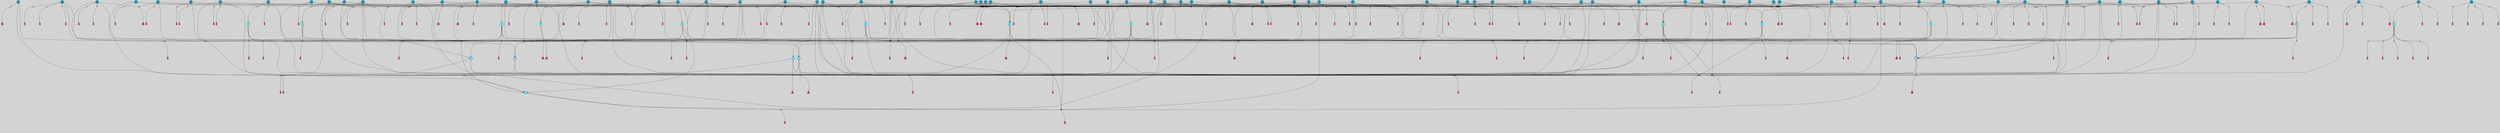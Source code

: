 // File exported with GEGELATI v1.3.1
// On the 2024-04-08 17:46:59
// With the File::TPGGraphDotExporter
digraph{
	graph[pad = "0.212, 0.055" bgcolor = lightgray]
	node[shape=circle style = filled label = ""]
		T3 [fillcolor="#66ddff"]
		T4 [fillcolor="#66ddff"]
		T7 [fillcolor="#66ddff"]
		T9 [fillcolor="#66ddff"]
		T11 [fillcolor="#66ddff"]
		T24 [fillcolor="#66ddff"]
		T27 [fillcolor="#66ddff"]
		T39 [fillcolor="#1199bb"]
		T54 [fillcolor="#66ddff"]
		T59 [fillcolor="#1199bb"]
		T65 [fillcolor="#66ddff"]
		T82 [fillcolor="#1199bb"]
		T90 [fillcolor="#66ddff"]
		T91 [fillcolor="#1199bb"]
		T95 [fillcolor="#1199bb"]
		T102 [fillcolor="#1199bb"]
		T106 [fillcolor="#66ddff"]
		T111 [fillcolor="#66ddff"]
		T116 [fillcolor="#1199bb"]
		T129 [fillcolor="#66ddff"]
		T130 [fillcolor="#66ddff"]
		T131 [fillcolor="#66ddff"]
		T142 [fillcolor="#1199bb"]
		T148 [fillcolor="#1199bb"]
		T150 [fillcolor="#1199bb"]
		T158 [fillcolor="#1199bb"]
		T159 [fillcolor="#1199bb"]
		T160 [fillcolor="#1199bb"]
		T164 [fillcolor="#66ddff"]
		T170 [fillcolor="#1199bb"]
		T171 [fillcolor="#1199bb"]
		T173 [fillcolor="#1199bb"]
		T176 [fillcolor="#1199bb"]
		T177 [fillcolor="#1199bb"]
		T180 [fillcolor="#1199bb"]
		T182 [fillcolor="#1199bb"]
		T183 [fillcolor="#1199bb"]
		T184 [fillcolor="#1199bb"]
		T185 [fillcolor="#1199bb"]
		T186 [fillcolor="#1199bb"]
		T189 [fillcolor="#1199bb"]
		T194 [fillcolor="#1199bb"]
		T195 [fillcolor="#1199bb"]
		T196 [fillcolor="#1199bb"]
		T198 [fillcolor="#1199bb"]
		T201 [fillcolor="#1199bb"]
		T202 [fillcolor="#1199bb"]
		T204 [fillcolor="#1199bb"]
		T207 [fillcolor="#66ddff"]
		T210 [fillcolor="#1199bb"]
		T211 [fillcolor="#1199bb"]
		T212 [fillcolor="#66ddff"]
		T213 [fillcolor="#1199bb"]
		T47 [fillcolor="#1199bb"]
		T216 [fillcolor="#1199bb"]
		T125 [fillcolor="#1199bb"]
		T217 [fillcolor="#1199bb"]
		T218 [fillcolor="#1199bb"]
		T220 [fillcolor="#1199bb"]
		T221 [fillcolor="#1199bb"]
		T222 [fillcolor="#1199bb"]
		T223 [fillcolor="#1199bb"]
		T227 [fillcolor="#1199bb"]
		T228 [fillcolor="#1199bb"]
		T229 [fillcolor="#1199bb"]
		T230 [fillcolor="#1199bb"]
		T232 [fillcolor="#1199bb"]
		T233 [fillcolor="#1199bb"]
		T235 [fillcolor="#1199bb"]
		T236 [fillcolor="#1199bb"]
		T238 [fillcolor="#1199bb"]
		T239 [fillcolor="#1199bb"]
		T240 [fillcolor="#66ddff"]
		T241 [fillcolor="#1199bb"]
		T242 [fillcolor="#1199bb"]
		T243 [fillcolor="#1199bb"]
		T244 [fillcolor="#1199bb"]
		T245 [fillcolor="#1199bb"]
		T246 [fillcolor="#1199bb"]
		T247 [fillcolor="#1199bb"]
		T248 [fillcolor="#1199bb"]
		T249 [fillcolor="#1199bb"]
		T250 [fillcolor="#1199bb"]
		T251 [fillcolor="#1199bb"]
		T252 [fillcolor="#1199bb"]
		T253 [fillcolor="#1199bb"]
		T254 [fillcolor="#1199bb"]
		T255 [fillcolor="#1199bb"]
		T256 [fillcolor="#1199bb"]
		T257 [fillcolor="#1199bb"]
		T258 [fillcolor="#1199bb"]
		T259 [fillcolor="#1199bb"]
		T260 [fillcolor="#1199bb"]
		T261 [fillcolor="#1199bb"]
		T262 [fillcolor="#1199bb"]
		T263 [fillcolor="#1199bb"]
		T264 [fillcolor="#1199bb"]
		T265 [fillcolor="#1199bb"]
		T266 [fillcolor="#1199bb"]
		P1041 [fillcolor="#cccccc" shape=point] //6|
		I1041 [shape=box style=invis label="6|1&2|6#1|7&#92;n10|7&2|0#1|5&#92;n9|4&0|1#2|2&#92;n8|6&0|0#1|0&#92;n"]
		P1041 -> I1041[style=invis]
		A924 [fillcolor="#ff3366" shape=box margin=0.03 width=0 height=0 label="3"]
		T3 -> P1041 -> A924
		P1042 [fillcolor="#cccccc" shape=point] //3|
		I1042 [shape=box style=invis label="7|6&2|4#0|2&#92;n10|3&2|7#1|4&#92;n11|6&0|4#0|1&#92;n7|1&0|0#2|6&#92;n7|6&0|3#2|6&#92;n4|0&2|6#0|1&#92;n4|4&2|5#0|2&#92;n4|6&0|4#2|7&#92;n10|0&2|3#1|5&#92;n2|6&0|5#0|2&#92;n1|0&2|3#0|7&#92;n1|6&2|0#0|5&#92;n6|2&0|1#0|7&#92;n9|2&0|3#2|7&#92;n5|3&0|6#0|6&#92;n1|7&2|5#2|3&#92;n8|1&2|7#0|6&#92;n1|0&2|5#2|1&#92;n7|1&2|2#2|5&#92;n7|4&2|6#0|3&#92;n"]
		P1042 -> I1042[style=invis]
		A925 [fillcolor="#ff3366" shape=box margin=0.03 width=0 height=0 label="4"]
		T3 -> P1042 -> A925
		P1043 [fillcolor="#cccccc" shape=point] //7|
		I1043 [shape=box style=invis label="0|2&2|4#2|6&#92;n5|3&0|6#0|1&#92;n4|7&2|6#0|5&#92;n7|6&0|7#0|5&#92;n10|7&2|2#1|1&#92;n"]
		P1043 -> I1043[style=invis]
		A926 [fillcolor="#ff3366" shape=box margin=0.03 width=0 height=0 label="4"]
		T4 -> P1043 -> A926
		P1044 [fillcolor="#cccccc" shape=point] //0|
		I1044 [shape=box style=invis label="2|5&0|1#0|6&#92;n6|1&2|2#2|7&#92;n8|0&0|3#1|4&#92;n4|3&2|5#2|4&#92;n8|1&2|4#0|0&#92;n6|6&0|1#2|6&#92;n11|7&2|4#2|5&#92;n6|2&2|4#0|2&#92;n8|5&2|4#2|4&#92;n2|1&2|1#2|2&#92;n2|7&2|5#2|6&#92;n9|7&0|5#0|4&#92;n1|2&0|5#2|6&#92;n4|2&2|3#2|7&#92;n3|3&2|1#0|2&#92;n"]
		P1044 -> I1044[style=invis]
		A927 [fillcolor="#ff3366" shape=box margin=0.03 width=0 height=0 label="5"]
		T4 -> P1044 -> A927
		P1045 [fillcolor="#cccccc" shape=point] //-3|
		I1045 [shape=box style=invis label="1|6&2|7#0|7&#92;n10|2&0|7#1|3&#92;n9|6&2|7#2|2&#92;n5|3&0|7#0|7&#92;n1|6&2|3#0|0&#92;n2|3&2|3#2|2&#92;n5|1&2|6#0|6&#92;n"]
		P1045 -> I1045[style=invis]
		A928 [fillcolor="#ff3366" shape=box margin=0.03 width=0 height=0 label="7"]
		T7 -> P1045 -> A928
		P1046 [fillcolor="#cccccc" shape=point] //5|
		I1046 [shape=box style=invis label="0|5&2|3#0|1&#92;n0|6&2|1#2|4&#92;n6|2&2|6#0|7&#92;n7|4&0|3#0|1&#92;n5|4&0|7#1|6&#92;n9|1&0|5#2|2&#92;n6|3&2|3#1|7&#92;n11|7&2|4#1|6&#92;n2|5&0|1#0|0&#92;n4|7&0|0#0|2&#92;n6|2&0|6#0|0&#92;n2|1&2|6#2|4&#92;n10|0&2|0#1|0&#92;n6|6&2|4#0|6&#92;n"]
		P1046 -> I1046[style=invis]
		A929 [fillcolor="#ff3366" shape=box margin=0.03 width=0 height=0 label="8"]
		T7 -> P1046 -> A929
		P1047 [fillcolor="#cccccc" shape=point] //-6|
		I1047 [shape=box style=invis label="11|1&0|7#2|0&#92;n10|4&0|1#1|0&#92;n4|3&2|4#2|1&#92;n0|5&2|0#0|0&#92;n6|1&0|0#0|3&#92;n8|2&2|0#0|4&#92;n11|4&2|0#1|6&#92;n7|0&2|6#2|3&#92;n5|3&2|6#2|0&#92;n2|0&2|0#0|4&#92;n"]
		P1047 -> I1047[style=invis]
		A930 [fillcolor="#ff3366" shape=box margin=0.03 width=0 height=0 label="9"]
		T9 -> P1047 -> A930
		P1048 [fillcolor="#cccccc" shape=point] //2|
		I1048 [shape=box style=invis label="6|3&2|7#1|4&#92;n8|6&0|0#2|5&#92;n2|1&0|2#0|3&#92;n8|7&0|6#0|4&#92;n2|1&2|0#0|1&#92;n0|0&2|2#2|3&#92;n6|6&0|7#2|1&#92;n6|1&0|7#2|6&#92;n5|4&2|7#0|4&#92;n0|3&0|4#2|0&#92;n11|0&2|0#2|5&#92;n4|5&2|5#2|4&#92;n5|7&0|6#0|4&#92;n9|7&2|5#0|3&#92;n5|4&2|1#0|3&#92;n5|3&0|1#1|7&#92;n0|4&0|3#2|5&#92;n"]
		P1048 -> I1048[style=invis]
		A931 [fillcolor="#ff3366" shape=box margin=0.03 width=0 height=0 label="10"]
		T9 -> P1048 -> A931
		P1049 [fillcolor="#cccccc" shape=point] //6|
		I1049 [shape=box style=invis label="3|0&2|7#2|2&#92;n3|2&0|4#2|5&#92;n5|1&0|2#1|0&#92;n8|7&0|1#2|0&#92;n8|5&0|3#0|6&#92;n0|2&0|2#2|3&#92;n1|5&2|5#0|5&#92;n5|6&0|6#0|7&#92;n6|7&0|0#2|6&#92;n1|2&2|3#0|0&#92;n7|7&2|3#0|4&#92;n0|7&2|7#0|6&#92;n1|0&2|2#2|7&#92;n4|4&0|1#0|0&#92;n"]
		P1049 -> I1049[style=invis]
		A932 [fillcolor="#ff3366" shape=box margin=0.03 width=0 height=0 label="11"]
		T11 -> P1049 -> A932
		P1050 [fillcolor="#cccccc" shape=point] //-4|
		I1050 [shape=box style=invis label="4|1&0|4#2|6&#92;n1|2&2|2#2|0&#92;n1|2&2|0#0|6&#92;n8|4&2|3#2|5&#92;n5|5&2|1#1|0&#92;n"]
		P1050 -> I1050[style=invis]
		A933 [fillcolor="#ff3366" shape=box margin=0.03 width=0 height=0 label="12"]
		T11 -> P1050 -> A933
		P1051 [fillcolor="#cccccc" shape=point] //-3|
		I1051 [shape=box style=invis label="8|1&2|3#0|5&#92;n0|6&0|5#0|5&#92;n3|7&2|1#0|6&#92;n3|5&0|1#0|0&#92;n9|5&2|0#0|4&#92;n3|5&0|2#0|3&#92;n10|6&2|4#1|0&#92;n9|4&2|7#2|6&#92;n1|7&2|5#2|2&#92;n"]
		P1051 -> I1051[style=invis]
		A934 [fillcolor="#ff3366" shape=box margin=0.03 width=0 height=0 label="5"]
		T4 -> P1051 -> A934
		P1052 [fillcolor="#cccccc" shape=point] //1|
		I1052 [shape=box style=invis label="5|1&0|6#2|7&#92;n2|4&0|4#2|2&#92;n0|6&0|5#0|4&#92;n10|6&2|5#1|6&#92;n9|3&0|1#1|7&#92;n10|3&2|2#1|0&#92;n5|0&0|0#2|1&#92;n11|3&2|3#1|5&#92;n10|3&0|1#1|0&#92;n2|4&0|1#0|1&#92;n0|2&0|3#2|4&#92;n9|2&2|1#2|5&#92;n11|7&2|6#2|6&#92;n"]
		P1052 -> I1052[style=invis]
		T24 -> P1052 -> T7
		P1053 [fillcolor="#cccccc" shape=point] //5|
		I1053 [shape=box style=invis label="3|0&2|0#0|1&#92;n3|0&0|7#0|1&#92;n5|3&0|2#2|6&#92;n4|4&2|4#2|6&#92;n11|2&0|7#1|6&#92;n2|7&2|2#2|5&#92;n9|3&2|6#2|7&#92;n7|7&0|0#0|4&#92;n6|1&2|4#2|3&#92;n5|4&2|0#1|6&#92;n1|3&0|7#0|4&#92;n"]
		P1053 -> I1053[style=invis]
		A935 [fillcolor="#ff3366" shape=box margin=0.03 width=0 height=0 label="7"]
		T24 -> P1053 -> A935
		P1054 [fillcolor="#cccccc" shape=point] //-2|
		I1054 [shape=box style=invis label="4|1&0|4#0|3&#92;n4|2&0|5#2|0&#92;n5|5&2|6#0|5&#92;n1|4&0|1#0|2&#92;n6|3&2|7#1|5&#92;n0|4&2|0#0|3&#92;n8|5&2|5#1|2&#92;n10|7&2|7#1|1&#92;n3|4&0|0#2|1&#92;n3|6&2|5#2|5&#92;n8|3&0|1#0|7&#92;n10|0&2|7#1|3&#92;n4|1&2|4#0|1&#92;n9|3&2|0#0|4&#92;n3|6&2|0#0|4&#92;n1|2&0|6#2|1&#92;n4|0&2|1#2|2&#92;n"]
		P1054 -> I1054[style=invis]
		A936 [fillcolor="#ff3366" shape=box margin=0.03 width=0 height=0 label="14"]
		T24 -> P1054 -> A936
		P1055 [fillcolor="#cccccc" shape=point] //2|
		I1055 [shape=box style=invis label="9|1&2|3#0|1&#92;n5|2&2|0#2|4&#92;n3|6&2|5#2|7&#92;n7|0&2|5#0|4&#92;n1|2&0|3#0|5&#92;n7|3&2|7#0|0&#92;n"]
		P1055 -> I1055[style=invis]
		A937 [fillcolor="#ff3366" shape=box margin=0.03 width=0 height=0 label="2"]
		T27 -> P1055 -> A937
		P1056 [fillcolor="#cccccc" shape=point] //-6|
		I1056 [shape=box style=invis label="7|5&0|4#0|4&#92;n11|0&2|5#2|1&#92;n"]
		P1056 -> I1056[style=invis]
		A938 [fillcolor="#ff3366" shape=box margin=0.03 width=0 height=0 label="3"]
		T27 -> P1056 -> A938
		T27 -> P1042
		T27 -> P1044
		P1057 [fillcolor="#cccccc" shape=point] //0|
		I1057 [shape=box style=invis label="4|0&0|3#2|7&#92;n10|2&0|3#1|7&#92;n3|5&0|2#0|3&#92;n4|5&0|0#2|1&#92;n10|7&2|0#1|2&#92;n5|3&2|3#1|6&#92;n9|5&2|0#0|4&#92;n5|4&2|7#0|2&#92;n10|3&2|7#1|4&#92;n7|2&0|1#2|6&#92;n8|6&0|5#0|5&#92;n8|7&2|3#0|5&#92;n2|6&2|4#0|0&#92;n"]
		P1057 -> I1057[style=invis]
		A939 [fillcolor="#ff3366" shape=box margin=0.03 width=0 height=0 label="5"]
		T27 -> P1057 -> A939
		P1058 [fillcolor="#cccccc" shape=point] //5|
		I1058 [shape=box style=invis label="1|6&2|7#0|7&#92;n9|2&2|7#2|2&#92;n10|2&0|7#1|3&#92;n5|3&0|7#0|7&#92;n7|0&2|7#2|2&#92;n1|6&2|3#0|0&#92;n2|3&2|3#2|2&#92;n"]
		P1058 -> I1058[style=invis]
		A940 [fillcolor="#ff3366" shape=box margin=0.03 width=0 height=0 label="7"]
		T39 -> P1058 -> A940
		T39 -> P1046
		P1059 [fillcolor="#cccccc" shape=point] //-8|
		I1059 [shape=box style=invis label="7|5&0|4#2|4&#92;n"]
		P1059 -> I1059[style=invis]
		A941 [fillcolor="#ff3366" shape=box margin=0.03 width=0 height=0 label="3"]
		T39 -> P1059 -> A941
		P1060 [fillcolor="#cccccc" shape=point] //8|
		I1060 [shape=box style=invis label="9|0&0|1#2|0&#92;n10|1&2|5#1|4&#92;n8|2&2|6#0|4&#92;n2|4&2|5#2|3&#92;n4|2&2|2#0|2&#92;n7|5&0|2#0|0&#92;n8|2&2|1#1|3&#92;n8|7&0|7#2|1&#92;n1|1&0|0#0|7&#92;n5|6&2|5#1|0&#92;n6|6&2|5#0|0&#92;n11|4&0|3#2|6&#92;n4|2&2|4#0|7&#92;n5|6&0|1#2|0&#92;n11|3&0|2#0|7&#92;n"]
		P1060 -> I1060[style=invis]
		A942 [fillcolor="#ff3366" shape=box margin=0.03 width=0 height=0 label="6"]
		T54 -> P1060 -> A942
		T54 -> P1053
		P1061 [fillcolor="#cccccc" shape=point] //-10|
		I1061 [shape=box style=invis label="3|6&0|0#0|4&#92;n4|1&2|4#0|1&#92;n5|1&0|1#0|4&#92;n5|5&2|6#0|5&#92;n6|5&0|6#0|3&#92;n11|1&2|0#0|1&#92;n0|7&2|0#0|3&#92;n1|2&0|6#0|1&#92;n8|0&0|4#2|0&#92;n0|4&0|7#2|7&#92;n7|0&2|7#1|3&#92;n3|1&0|5#2|5&#92;n5|1&0|4#0|3&#92;n2|2&0|2#0|0&#92;n8|3&0|1#0|7&#92;n3|0&0|3#0|5&#92;n7|2&0|5#2|0&#92;n6|3&2|7#1|5&#92;n4|7&2|7#2|1&#92;n"]
		P1061 -> I1061[style=invis]
		A943 [fillcolor="#ff3366" shape=box margin=0.03 width=0 height=0 label="14"]
		T54 -> P1061 -> A943
		T54 -> P1046
		P1062 [fillcolor="#cccccc" shape=point] //8|
		I1062 [shape=box style=invis label="9|0&0|1#2|0&#92;n10|1&2|5#1|4&#92;n8|2&2|6#0|4&#92;n4|5&0|3#0|1&#92;n2|4&2|5#2|3&#92;n4|2&2|2#0|2&#92;n7|5&0|2#0|0&#92;n8|2&2|1#1|3&#92;n8|7&0|7#2|1&#92;n1|1&0|0#0|7&#92;n5|6&2|5#1|0&#92;n6|3&2|5#0|0&#92;n11|4&0|3#2|6&#92;n1|2&2|4#0|7&#92;n5|6&0|1#2|0&#92;n11|3&0|2#0|7&#92;n"]
		P1062 -> I1062[style=invis]
		A944 [fillcolor="#ff3366" shape=box margin=0.03 width=0 height=0 label="6"]
		T59 -> P1062 -> A944
		T59 -> P1053
		T59 -> P1047
		T59 -> P1053
		T65 -> P1043
		T65 -> P1044
		P1063 [fillcolor="#cccccc" shape=point] //7|
		I1063 [shape=box style=invis label="4|0&2|1#2|2&#92;n4|2&0|5#2|0&#92;n5|5&2|6#0|5&#92;n1|4&0|1#0|2&#92;n6|3&2|7#1|5&#92;n0|4&2|0#0|3&#92;n8|5&2|5#1|4&#92;n1|2&0|6#2|1&#92;n3|4&0|0#2|1&#92;n3|6&2|5#2|5&#92;n8|3&0|1#0|7&#92;n10|0&2|2#1|3&#92;n4|1&2|4#0|1&#92;n10|7&2|7#1|1&#92;n4|1&0|4#0|3&#92;n"]
		P1063 -> I1063[style=invis]
		A945 [fillcolor="#ff3366" shape=box margin=0.03 width=0 height=0 label="14"]
		T65 -> P1063 -> A945
		P1064 [fillcolor="#cccccc" shape=point] //6|
		I1064 [shape=box style=invis label="7|0&2|5#1|2&#92;n10|6&2|1#1|3&#92;n7|5&0|2#0|7&#92;n10|7&0|1#1|5&#92;n4|6&2|5#0|5&#92;n4|4&0|7#2|7&#92;n"]
		P1064 -> I1064[style=invis]
		A946 [fillcolor="#ff3366" shape=box margin=0.03 width=0 height=0 label="7"]
		T82 -> P1064 -> A946
		P1065 [fillcolor="#cccccc" shape=point] //6|
		I1065 [shape=box style=invis label="0|5&2|3#0|1&#92;n0|6&2|1#2|4&#92;n9|1&0|5#2|2&#92;n7|4&0|3#0|1&#92;n5|4&0|7#1|6&#92;n2|5&0|1#0|0&#92;n6|3&2|3#1|7&#92;n11|7&2|4#1|6&#92;n6|2&2|6#0|1&#92;n4|7&0|0#0|2&#92;n6|2&0|6#0|0&#92;n9|1&2|6#2|4&#92;n10|0&2|0#1|0&#92;n6|6&2|4#0|6&#92;n"]
		P1065 -> I1065[style=invis]
		A947 [fillcolor="#ff3366" shape=box margin=0.03 width=0 height=0 label="8"]
		T82 -> P1065 -> A947
		T82 -> P1047
		P1066 [fillcolor="#cccccc" shape=point] //-2|
		I1066 [shape=box style=invis label="8|4&2|1#2|5&#92;n4|1&0|7#2|1&#92;n5|7&2|3#2|2&#92;n10|4&2|5#1|7&#92;n10|0&2|6#1|3&#92;n4|5&2|7#0|6&#92;n9|5&2|4#0|4&#92;n2|4&0|5#0|7&#92;n11|1&2|4#2|6&#92;n5|6&0|7#1|2&#92;n2|7&2|7#2|6&#92;n5|2&0|5#1|5&#92;n3|0&0|6#0|2&#92;n4|0&0|4#2|4&#92;n4|4&2|6#0|7&#92;n10|6&2|0#1|4&#92;n9|7&0|3#1|4&#92;n1|4&2|6#0|3&#92;n11|5&2|6#0|3&#92;n0|3&0|5#0|1&#92;n"]
		P1066 -> I1066[style=invis]
		A948 [fillcolor="#ff3366" shape=box margin=0.03 width=0 height=0 label="13"]
		T90 -> P1066 -> A948
		P1067 [fillcolor="#cccccc" shape=point] //4|
		I1067 [shape=box style=invis label="7|1&2|6#1|3&#92;n10|1&0|3#1|6&#92;n8|5&2|3#2|1&#92;n11|5&0|0#2|6&#92;n4|1&0|6#0|0&#92;n11|1&0|2#0|3&#92;n2|0&2|1#0|7&#92;n"]
		P1067 -> I1067[style=invis]
		A949 [fillcolor="#ff3366" shape=box margin=0.03 width=0 height=0 label="2"]
		T90 -> P1067 -> A949
		P1068 [fillcolor="#cccccc" shape=point] //7|
		I1068 [shape=box style=invis label="10|3&0|1#1|4&#92;n4|6&0|0#0|2&#92;n4|5&0|6#0|0&#92;n4|3&0|6#2|1&#92;n7|0&0|3#1|2&#92;n4|7&0|6#0|5&#92;n7|6&0|7#0|6&#92;n6|6&0|0#0|3&#92;n11|1&0|4#2|5&#92;n10|2&0|3#1|2&#92;n"]
		P1068 -> I1068[style=invis]
		A950 [fillcolor="#ff3366" shape=box margin=0.03 width=0 height=0 label="4"]
		T90 -> P1068 -> A950
		T90 -> P1051
		P1069 [fillcolor="#cccccc" shape=point] //-7|
		I1069 [shape=box style=invis label="3|0&2|0#0|1&#92;n1|1&0|2#0|4&#92;n11|2&0|7#1|6&#92;n9|7&0|0#0|4&#92;n3|0&0|7#0|1&#92;n9|3&2|6#2|7&#92;n5|3&0|2#2|6&#92;n6|1&2|4#2|3&#92;n5|4&2|0#1|6&#92;n1|3&0|7#0|7&#92;n"]
		P1069 -> I1069[style=invis]
		A951 [fillcolor="#ff3366" shape=box margin=0.03 width=0 height=0 label="7"]
		T90 -> P1069 -> A951
		P1070 [fillcolor="#cccccc" shape=point] //-5|
		I1070 [shape=box style=invis label="10|6&2|5#1|6&#92;n9|3&0|1#1|7&#92;n2|4&0|1#0|1&#92;n11|3&0|7#1|6&#92;n5|1&0|6#2|7&#92;n8|0&0|0#0|1&#92;n0|6&0|7#0|4&#92;n6|7&2|6#2|6&#92;n11|0&2|3#0|5&#92;n"]
		P1070 -> I1070[style=invis]
		T91 -> P1070 -> T7
		P1071 [fillcolor="#cccccc" shape=point] //-2|
		I1071 [shape=box style=invis label="3|0&2|0#0|1&#92;n5|3&2|6#2|7&#92;n9|1&0|3#2|5&#92;n5|3&0|2#2|6&#92;n4|4&2|4#2|6&#92;n11|2&0|7#1|6&#92;n2|7&2|2#2|5&#92;n3|0&0|7#0|1&#92;n6|1&2|4#2|3&#92;n5|4&2|0#1|6&#92;n1|3&0|7#0|4&#92;n"]
		P1071 -> I1071[style=invis]
		A952 [fillcolor="#ff3366" shape=box margin=0.03 width=0 height=0 label="7"]
		T91 -> P1071 -> A952
		P1072 [fillcolor="#cccccc" shape=point] //9|
		I1072 [shape=box style=invis label="9|0&2|4#1|2&#92;n10|3&0|5#1|7&#92;n"]
		P1072 -> I1072[style=invis]
		A953 [fillcolor="#ff3366" shape=box margin=0.03 width=0 height=0 label="3"]
		T91 -> P1072 -> A953
		T91 -> P1067
		P1073 [fillcolor="#cccccc" shape=point] //4|
		I1073 [shape=box style=invis label="4|3&0|6#0|3&#92;n5|7&2|3#2|2&#92;n5|6&0|7#1|2&#92;n1|4&2|6#0|3&#92;n8|4&2|1#2|5&#92;n9|5&2|4#1|4&#92;n2|4&0|5#0|7&#92;n10|0&0|6#1|3&#92;n3|0&0|6#0|2&#92;n2|7&2|7#2|6&#92;n5|2&0|5#1|5&#92;n10|4&2|5#1|7&#92;n4|0&0|4#2|4&#92;n11|1&0|4#2|6&#92;n10|6&2|0#1|4&#92;n9|7&0|3#1|4&#92;n4|5&2|7#0|6&#92;n11|5&2|6#2|3&#92;n0|3&0|5#0|1&#92;n"]
		P1073 -> I1073[style=invis]
		A954 [fillcolor="#ff3366" shape=box margin=0.03 width=0 height=0 label="13"]
		T95 -> P1073 -> A954
		P1074 [fillcolor="#cccccc" shape=point] //8|
		I1074 [shape=box style=invis label="9|7&0|5#2|5&#92;n3|3&2|3#0|2&#92;n9|5&2|2#1|0&#92;n2|3&0|6#0|3&#92;n4|4&2|5#2|7&#92;n11|3&2|0#1|5&#92;n6|6&2|1#2|2&#92;n4|6&0|1#2|2&#92;n2|5&2|7#2|2&#92;n7|7&2|2#2|3&#92;n6|5&0|3#2|6&#92;n6|7&0|6#0|2&#92;n"]
		P1074 -> I1074[style=invis]
		A955 [fillcolor="#ff3366" shape=box margin=0.03 width=0 height=0 label="14"]
		T95 -> P1074 -> A955
		P1075 [fillcolor="#cccccc" shape=point] //2|
		I1075 [shape=box style=invis label="4|1&0|4#2|6&#92;n5|5&2|1#1|0&#92;n1|0&2|0#0|6&#92;n8|4&2|3#2|5&#92;n"]
		P1075 -> I1075[style=invis]
		T95 -> P1075 -> T11
		P1076 [fillcolor="#cccccc" shape=point] //-9|
		I1076 [shape=box style=invis label="2|0&2|0#2|1&#92;n4|4&2|4#2|6&#92;n9|1&0|3#1|7&#92;n5|3&0|2#2|6&#92;n2|7&2|2#2|5&#92;n5|4&2|0#1|6&#92;n3|0&0|7#0|1&#92;n1|3&0|7#0|4&#92;n11|6&2|2#0|7&#92;n7|7&0|0#0|4&#92;n11|0&0|7#1|6&#92;n9|3&2|6#2|7&#92;n"]
		P1076 -> I1076[style=invis]
		A956 [fillcolor="#ff3366" shape=box margin=0.03 width=0 height=0 label="7"]
		T95 -> P1076 -> A956
		T95 -> P1059
		P1077 [fillcolor="#cccccc" shape=point] //7|
		I1077 [shape=box style=invis label="3|3&2|7#0|4&#92;n4|3&2|6#0|3&#92;n8|4&0|6#1|2&#92;n5|6&2|3#0|4&#92;n0|7&2|1#0|5&#92;n8|7&2|2#2|5&#92;n9|1&0|0#1|0&#92;n10|1&2|1#1|4&#92;n10|5&0|6#1|7&#92;n5|2&2|3#0|4&#92;n2|0&2|6#2|7&#92;n1|7&0|1#0|7&#92;n"]
		P1077 -> I1077[style=invis]
		A957 [fillcolor="#ff3366" shape=box margin=0.03 width=0 height=0 label="2"]
		T102 -> P1077 -> A957
		T102 -> P1059
		P1078 [fillcolor="#cccccc" shape=point] //8|
		I1078 [shape=box style=invis label="7|0&0|2#1|4&#92;n8|1&2|3#0|5&#92;n0|6&0|5#0|5&#92;n3|7&2|1#0|6&#92;n9|4&2|7#1|6&#92;n1|7&2|5#2|2&#92;n8|5&2|0#0|3&#92;n0|2&0|2#0|0&#92;n3|5&0|2#0|3&#92;n"]
		P1078 -> I1078[style=invis]
		A958 [fillcolor="#ff3366" shape=box margin=0.03 width=0 height=0 label="5"]
		T102 -> P1078 -> A958
		P1079 [fillcolor="#cccccc" shape=point] //-2|
		I1079 [shape=box style=invis label="11|7&2|0#1|7&#92;n4|3&0|1#2|5&#92;n0|4&2|4#2|7&#92;n1|6&0|0#0|4&#92;n4|0&0|0#0|5&#92;n0|6&2|3#2|0&#92;n9|6&2|5#1|3&#92;n0|7&2|1#2|5&#92;n4|4&0|5#0|1&#92;n10|4&0|0#1|0&#92;n"]
		P1079 -> I1079[style=invis]
		A959 [fillcolor="#ff3366" shape=box margin=0.03 width=0 height=0 label="12"]
		T106 -> P1079 -> A959
		P1080 [fillcolor="#cccccc" shape=point] //-1|
		I1080 [shape=box style=invis label="1|7&2|1#0|6&#92;n8|1&2|3#0|5&#92;n10|6&2|7#1|0&#92;n1|7&2|5#0|2&#92;n0|3&0|3#2|2&#92;n3|5&0|1#0|0&#92;n3|5&0|2#0|3&#92;n1|5&2|0#0|4&#92;n5|7&2|2#2|5&#92;n4|0&2|3#0|3&#92;n"]
		P1080 -> I1080[style=invis]
		T106 -> P1080 -> T3
		T106 -> P1042
		P1081 [fillcolor="#cccccc" shape=point] //-9|
		I1081 [shape=box style=invis label="10|2&0|7#1|3&#92;n1|0&2|1#0|1&#92;n5|1&2|7#0|7&#92;n0|6&2|7#2|2&#92;n10|3&2|7#1|2&#92;n2|3&2|3#2|2&#92;n"]
		P1081 -> I1081[style=invis]
		A960 [fillcolor="#ff3366" shape=box margin=0.03 width=0 height=0 label="7"]
		T106 -> P1081 -> A960
		P1082 [fillcolor="#cccccc" shape=point] //-5|
		I1082 [shape=box style=invis label="0|0&2|3#0|2&#92;n10|5&0|6#1|3&#92;n7|3&0|6#2|3&#92;n3|4&0|6#0|6&#92;n10|5&0|2#1|1&#92;n5|0&0|1#0|3&#92;n6|6&2|5#1|5&#92;n7|4&0|2#1|7&#92;n5|7&0|1#2|5&#92;n1|5&0|0#0|3&#92;n7|5&2|1#2|6&#92;n9|0&0|2#0|0&#92;n4|0&2|4#0|0&#92;n4|6&0|0#2|3&#92;n3|1&0|6#2|5&#92;n7|7&2|1#2|3&#92;n9|4&2|2#0|6&#92;n"]
		P1082 -> I1082[style=invis]
		T111 -> P1082 -> T9
		P1083 [fillcolor="#cccccc" shape=point] //7|
		I1083 [shape=box style=invis label="7|4&2|1#2|0&#92;n4|1&2|4#2|3&#92;n5|0&2|0#2|2&#92;n6|1&2|4#2|6&#92;n"]
		P1083 -> I1083[style=invis]
		A961 [fillcolor="#ff3366" shape=box margin=0.03 width=0 height=0 label="9"]
		T111 -> P1083 -> A961
		P1084 [fillcolor="#cccccc" shape=point] //2|
		I1084 [shape=box style=invis label="3|0&2|0#0|1&#92;n11|2&0|7#1|6&#92;n8|7&2|4#0|5&#92;n5|3&0|2#2|6&#92;n4|4&2|4#2|6&#92;n3|0&0|7#0|1&#92;n2|7&2|2#2|5&#92;n9|3&2|6#2|7&#92;n7|7&0|0#0|4&#92;n6|1&2|4#1|3&#92;n5|4&2|0#1|6&#92;n1|3&0|7#0|4&#92;n"]
		P1084 -> I1084[style=invis]
		A962 [fillcolor="#ff3366" shape=box margin=0.03 width=0 height=0 label="7"]
		T111 -> P1084 -> A962
		T111 -> P1047
		P1085 [fillcolor="#cccccc" shape=point] //-4|
		I1085 [shape=box style=invis label="9|7&0|0#2|0&#92;n6|6&0|5#2|0&#92;n7|3&0|0#0|4&#92;n3|5&0|3#0|3&#92;n9|1&0|1#1|1&#92;n11|5&2|7#1|5&#92;n1|5&2|5#0|2&#92;n6|0&0|6#2|5&#92;n0|3&2|4#2|5&#92;n1|6&2|5#2|2&#92;n9|5&2|1#2|2&#92;n"]
		P1085 -> I1085[style=invis]
		T116 -> P1085 -> T9
		P1086 [fillcolor="#cccccc" shape=point] //4|
		I1086 [shape=box style=invis label="9|2&0|6#2|1&#92;n11|5&0|1#2|0&#92;n2|4&0|4#2|1&#92;n5|0&2|4#0|2&#92;n"]
		P1086 -> I1086[style=invis]
		A963 [fillcolor="#ff3366" shape=box margin=0.03 width=0 height=0 label="3"]
		T116 -> P1086 -> A963
		P1087 [fillcolor="#cccccc" shape=point] //-2|
		I1087 [shape=box style=invis label="5|2&2|0#2|4&#92;n9|1&2|3#0|1&#92;n3|6&2|5#2|7&#92;n7|0&2|1#0|4&#92;n1|2&0|3#0|5&#92;n7|3&2|7#0|0&#92;n"]
		P1087 -> I1087[style=invis]
		A964 [fillcolor="#ff3366" shape=box margin=0.03 width=0 height=0 label="2"]
		T116 -> P1087 -> A964
		T116 -> P1042
		T116 -> P1057
		T129 -> P1060
		T129 -> P1053
		P1088 [fillcolor="#cccccc" shape=point] //10|
		I1088 [shape=box style=invis label="4|5&2|7#2|1&#92;n1|7&2|3#0|6&#92;n3|5&2|2#0|3&#92;n10|3&0|7#1|4&#92;n7|1&0|4#2|6&#92;n10|2&0|3#1|7&#92;n9|5&2|0#0|4&#92;n4|0&0|3#2|7&#92;n11|4&2|6#1|2&#92;n5|4&2|7#0|2&#92;n2|6&2|4#0|0&#92;n6|5&0|7#2|1&#92;n5|3&2|3#1|6&#92;n10|7&2|0#1|2&#92;n"]
		P1088 -> I1088[style=invis]
		A965 [fillcolor="#ff3366" shape=box margin=0.03 width=0 height=0 label="5"]
		T129 -> P1088 -> A965
		P1089 [fillcolor="#cccccc" shape=point] //5|
		I1089 [shape=box style=invis label="9|4&2|3#1|3&#92;n0|4&2|4#0|5&#92;n6|1&2|6#2|5&#92;n4|0&0|5#2|0&#92;n"]
		P1089 -> I1089[style=invis]
		A966 [fillcolor="#ff3366" shape=box margin=0.03 width=0 height=0 label="7"]
		T129 -> P1089 -> A966
		P1090 [fillcolor="#cccccc" shape=point] //6|
		I1090 [shape=box style=invis label="9|4&2|7#0|6&#92;n8|4&0|1#1|0&#92;n1|3&0|0#2|1&#92;n2|4&0|6#2|2&#92;n5|1&2|5#0|7&#92;n3|0&0|3#2|6&#92;n2|2&2|6#0|2&#92;n8|4&0|4#2|2&#92;n5|1&2|4#0|3&#92;n9|4&0|6#0|6&#92;n5|0&2|2#1|5&#92;n11|7&0|0#1|1&#92;n0|4&0|3#0|3&#92;n7|7&2|4#2|5&#92;n1|5&0|1#2|1&#92;n"]
		P1090 -> I1090[style=invis]
		A967 [fillcolor="#ff3366" shape=box margin=0.03 width=0 height=0 label="1"]
		T129 -> P1090 -> A967
		T130 -> P1070
		T130 -> P1072
		T130 -> P1067
		P1091 [fillcolor="#cccccc" shape=point] //-10|
		I1091 [shape=box style=invis label="8|4&0|2#0|1&#92;n5|3&2|6#2|7&#92;n3|1&2|7#0|6&#92;n4|7&0|4#0|2&#92;n1|7&2|6#0|4&#92;n10|5&2|1#1|5&#92;n4|0&0|7#0|7&#92;n6|6&0|0#0|1&#92;n10|4&2|1#1|0&#92;n"]
		P1091 -> I1091[style=invis]
		A968 [fillcolor="#ff3366" shape=box margin=0.03 width=0 height=0 label="5"]
		T130 -> P1091 -> A968
		P1092 [fillcolor="#cccccc" shape=point] //6|
		I1092 [shape=box style=invis label="10|4&2|6#1|2&#92;n8|4&0|1#1|0&#92;n0|4&2|6#0|0&#92;n8|4&2|5#2|1&#92;n7|5&2|5#1|0&#92;n3|6&0|6#2|2&#92;n1|7&0|7#0|5&#92;n2|0&0|7#2|4&#92;n2|6&2|2#0|0&#92;n0|7&2|7#0|7&#92;n11|6&0|4#2|2&#92;n5|5&0|0#0|1&#92;n10|1&0|0#1|0&#92;n7|3&0|1#2|5&#92;n9|2&2|7#1|5&#92;n9|4&2|6#2|7&#92;n1|6&2|4#2|2&#92;n3|3&2|2#0|7&#92;n1|6&2|0#0|0&#92;n6|4&2|6#1|0&#92;n"]
		P1092 -> I1092[style=invis]
		A969 [fillcolor="#ff3366" shape=box margin=0.03 width=0 height=0 label="1"]
		T131 -> P1092 -> A969
		P1093 [fillcolor="#cccccc" shape=point] //9|
		I1093 [shape=box style=invis label="11|0&2|0#1|1&#92;n3|6&0|6#0|0&#92;n1|4&0|0#2|4&#92;n7|5&2|2#1|3&#92;n11|7&2|6#1|7&#92;n5|2&0|6#1|5&#92;n9|5&0|6#0|3&#92;n2|2&2|7#0|5&#92;n9|3&2|2#2|0&#92;n11|0&2|7#0|1&#92;n1|1&2|0#0|1&#92;n6|6&0|6#1|2&#92;n9|7&0|1#0|3&#92;n2|0&2|4#2|5&#92;n2|4&2|2#0|0&#92;n6|1&2|1#1|7&#92;n10|7&2|5#1|6&#92;n11|5&2|7#2|4&#92;n"]
		P1093 -> I1093[style=invis]
		A970 [fillcolor="#ff3366" shape=box margin=0.03 width=0 height=0 label="1"]
		T131 -> P1093 -> A970
		T131 -> P1056
		P1094 [fillcolor="#cccccc" shape=point] //5|
		I1094 [shape=box style=invis label="3|0&0|0#0|1&#92;n5|6&0|4#0|3&#92;n4|4&2|4#2|6&#92;n11|2&0|7#1|6&#92;n2|7&2|2#2|5&#92;n9|3&2|6#2|7&#92;n7|7&0|0#0|4&#92;n6|1&2|4#2|3&#92;n5|4&2|0#1|6&#92;n5|3&0|2#2|6&#92;n1|3&0|7#0|4&#92;n"]
		P1094 -> I1094[style=invis]
		A971 [fillcolor="#ff3366" shape=box margin=0.03 width=0 height=0 label="7"]
		T131 -> P1094 -> A971
		T131 -> P1089
		P1095 [fillcolor="#cccccc" shape=point] //4|
		I1095 [shape=box style=invis label="2|6&0|4#0|3&#92;n0|7&2|1#0|5&#92;n1|6&0|0#0|4&#92;n7|1&0|1#2|1&#92;n4|1&0|7#0|0&#92;n9|3&0|5#1|3&#92;n10|4&2|0#1|0&#92;n3|5&0|5#2|1&#92;n4|4&0|5#0|1&#92;n1|5&2|4#2|4&#92;n0|6&2|3#2|0&#92;n6|0&2|7#2|2&#92;n9|1&2|6#2|2&#92;n4|1&0|2#0|4&#92;n"]
		P1095 -> I1095[style=invis]
		A972 [fillcolor="#ff3366" shape=box margin=0.03 width=0 height=0 label="12"]
		T142 -> P1095 -> A972
		P1096 [fillcolor="#cccccc" shape=point] //-2|
		I1096 [shape=box style=invis label="8|4&2|1#2|5&#92;n4|1&2|7#2|1&#92;n5|7&2|3#2|2&#92;n10|4&2|5#1|7&#92;n10|0&2|6#1|3&#92;n4|5&2|7#0|6&#92;n9|5&2|4#0|4&#92;n2|4&0|5#0|7&#92;n11|1&2|4#2|6&#92;n1|4&2|6#0|3&#92;n2|7&2|7#2|6&#92;n3|0&0|6#0|2&#92;n4|0&0|4#2|4&#92;n4|4&2|6#0|7&#92;n10|6&2|0#1|4&#92;n9|7&0|3#1|4&#92;n5|6&0|7#1|2&#92;n11|5&2|6#0|3&#92;n0|3&0|5#0|1&#92;n"]
		P1096 -> I1096[style=invis]
		T142 -> P1096 -> T9
		T142 -> P1051
		T142 -> P1051
		P1097 [fillcolor="#cccccc" shape=point] //-1|
		I1097 [shape=box style=invis label="11|7&2|0#1|7&#92;n1|5&2|4#2|4&#92;n4|3&0|1#0|5&#92;n1|6&0|0#0|4&#92;n8|6&2|4#0|0&#92;n4|0&0|0#0|5&#92;n10|4&2|0#1|0&#92;n9|6&2|5#1|3&#92;n0|7&2|1#0|5&#92;n0|6&2|3#2|0&#92;n4|4&0|5#0|1&#92;n"]
		P1097 -> I1097[style=invis]
		A973 [fillcolor="#ff3366" shape=box margin=0.03 width=0 height=0 label="12"]
		T148 -> P1097 -> A973
		P1098 [fillcolor="#cccccc" shape=point] //1|
		I1098 [shape=box style=invis label="2|2&2|3#0|2&#92;n2|2&0|5#2|5&#92;n8|4&0|1#1|0&#92;n9|7&0|6#0|3&#92;n5|1&2|2#0|7&#92;n10|7&0|7#1|3&#92;n7|7&2|4#2|5&#92;n5|5&0|2#2|1&#92;n2|6&2|2#0|0&#92;n9|3&2|2#2|0&#92;n0|6&0|6#2|2&#92;n7|7&0|1#2|3&#92;n3|6&0|1#0|5&#92;n1|5&0|1#2|7&#92;n"]
		P1098 -> I1098[style=invis]
		A974 [fillcolor="#ff3366" shape=box margin=0.03 width=0 height=0 label="1"]
		T148 -> P1098 -> A974
		P1099 [fillcolor="#cccccc" shape=point] //-9|
		I1099 [shape=box style=invis label="4|7&2|6#0|5&#92;n11|3&0|2#2|6&#92;n10|2&2|4#1|6&#92;n3|0&2|6#2|7&#92;n4|3&0|5#0|7&#92;n2|3&0|7#0|7&#92;n10|6&0|7#1|5&#92;n10|1&2|2#1|1&#92;n1|7&0|3#2|6&#92;n"]
		P1099 -> I1099[style=invis]
		A975 [fillcolor="#ff3366" shape=box margin=0.03 width=0 height=0 label="4"]
		T148 -> P1099 -> A975
		P1100 [fillcolor="#cccccc" shape=point] //7|
		I1100 [shape=box style=invis label="7|2&0|4#1|3&#92;n7|7&0|0#0|4&#92;n4|4&2|4#2|6&#92;n2|3&2|2#2|5&#92;n8|0&0|2#2|1&#92;n9|3&2|6#2|7&#92;n6|4&2|4#2|3&#92;n3|3&2|0#0|1&#92;n6|4&2|0#1|6&#92;n5|3&0|7#0|4&#92;n"]
		P1100 -> I1100[style=invis]
		A976 [fillcolor="#ff3366" shape=box margin=0.03 width=0 height=0 label="7"]
		T148 -> P1100 -> A976
		P1101 [fillcolor="#cccccc" shape=point] //-6|
		I1101 [shape=box style=invis label="9|0&2|0#0|1&#92;n3|2&0|2#0|3&#92;n5|4&0|5#1|7&#92;n2|1&0|4#0|3&#92;n9|2&2|0#2|4&#92;n7|6&0|4#0|2&#92;n2|3&0|6#2|6&#92;n1|2&0|3#2|0&#92;n"]
		P1101 -> I1101[style=invis]
		T148 -> P1101 -> T54
		P1102 [fillcolor="#cccccc" shape=point] //-3|
		I1102 [shape=box style=invis label="2|6&0|0#0|7&#92;n9|6&2|0#0|6&#92;n3|0&0|5#0|1&#92;n5|5&0|4#0|3&#92;n6|1&2|4#2|3&#92;n2|7&2|2#2|5&#92;n5|3&0|2#2|6&#92;n7|7&0|0#0|4&#92;n5|4&2|0#1|6&#92;n9|3&2|6#2|7&#92;n1|3&0|7#0|4&#92;n"]
		P1102 -> I1102[style=invis]
		A977 [fillcolor="#ff3366" shape=box margin=0.03 width=0 height=0 label="7"]
		T150 -> P1102 -> A977
		P1103 [fillcolor="#cccccc" shape=point] //4|
		I1103 [shape=box style=invis label="6|0&0|7#1|0&#92;n8|6&2|6#2|7&#92;n"]
		P1103 -> I1103[style=invis]
		A978 [fillcolor="#ff3366" shape=box margin=0.03 width=0 height=0 label="3"]
		T150 -> P1103 -> A978
		P1104 [fillcolor="#cccccc" shape=point] //0|
		I1104 [shape=box style=invis label="2|5&0|1#0|6&#92;n6|1&2|2#2|7&#92;n8|0&0|3#1|4&#92;n11|7&2|4#2|5&#92;n8|1&2|4#0|0&#92;n6|6&0|1#2|6&#92;n7|0&2|4#1|0&#92;n4|1&2|5#2|4&#92;n6|2&2|4#0|2&#92;n8|5&2|4#2|4&#92;n2|1&2|1#2|2&#92;n2|7&2|5#2|6&#92;n9|7&0|5#0|4&#92;n1|2&0|5#2|6&#92;n4|2&2|3#2|7&#92;n3|3&2|1#0|2&#92;n"]
		P1104 -> I1104[style=invis]
		A979 [fillcolor="#ff3366" shape=box margin=0.03 width=0 height=0 label="5"]
		T150 -> P1104 -> A979
		T150 -> P1059
		P1105 [fillcolor="#cccccc" shape=point] //7|
		I1105 [shape=box style=invis label="1|6&2|7#0|7&#92;n9|6&2|7#2|2&#92;n10|2&0|7#1|0&#92;n1|6&2|3#0|0&#92;n5|0&2|2#1|1&#92;n2|3&2|3#2|2&#92;n5|1&2|6#0|6&#92;n"]
		P1105 -> I1105[style=invis]
		T150 -> P1105 -> T90
		T158 -> P1097
		T158 -> P1096
		T158 -> P1078
		P1106 [fillcolor="#cccccc" shape=point] //-6|
		I1106 [shape=box style=invis label="11|7&0|1#0|6&#92;n3|5&0|1#0|3&#92;n1|5&0|5#0|6&#92;n1|7&2|5#2|2&#92;n0|0&0|2#2|2&#92;n4|4&0|1#0|5&#92;n6|4&2|2#0|2&#92;n0|6&2|5#0|5&#92;n0|3&2|2#2|6&#92;n"]
		P1106 -> I1106[style=invis]
		A980 [fillcolor="#ff3366" shape=box margin=0.03 width=0 height=0 label="5"]
		T158 -> P1106 -> A980
		T158 -> P1099
		P1107 [fillcolor="#cccccc" shape=point] //7|
		I1107 [shape=box style=invis label="7|0&2|1#2|0&#92;n9|7&2|1#1|7&#92;n8|2&0|1#1|0&#92;n6|6&0|2#1|1&#92;n2|2&0|5#0|0&#92;n5|7&0|0#2|1&#92;n5|1&2|5#1|5&#92;n4|7&2|4#2|3&#92;n10|5&2|2#1|5&#92;n1|3&2|2#2|0&#92;n10|2&2|6#1|5&#92;n"]
		P1107 -> I1107[style=invis]
		A981 [fillcolor="#ff3366" shape=box margin=0.03 width=0 height=0 label="1"]
		T159 -> P1107 -> A981
		P1108 [fillcolor="#cccccc" shape=point] //7|
		I1108 [shape=box style=invis label="7|4&2|7#0|4&#92;n4|6&0|1#2|5&#92;n2|1&2|3#0|0&#92;n4|3&2|0#0|1&#92;n0|0&2|7#2|7&#92;n7|7&0|5#2|3&#92;n5|0&2|1#2|2&#92;n10|0&0|4#1|2&#92;n4|4&0|7#0|0&#92;n6|7&0|2#0|1&#92;n1|4&2|5#0|4&#92;n"]
		P1108 -> I1108[style=invis]
		A982 [fillcolor="#ff3366" shape=box margin=0.03 width=0 height=0 label="0"]
		T159 -> P1108 -> A982
		P1109 [fillcolor="#cccccc" shape=point] //5|
		I1109 [shape=box style=invis label="0|5&2|3#0|1&#92;n0|6&2|1#2|4&#92;n6|2&2|6#0|7&#92;n9|0&2|7#1|1&#92;n7|4&0|3#0|1&#92;n11|7&2|4#1|6&#92;n9|1&0|5#2|2&#92;n5|4&0|7#1|6&#92;n2|5&0|1#0|0&#92;n4|7&0|0#0|2&#92;n6|2&0|6#0|0&#92;n2|1&2|6#2|4&#92;n10|0&0|0#1|0&#92;n6|6&2|4#0|6&#92;n"]
		P1109 -> I1109[style=invis]
		T159 -> P1109 -> T129
		T160 -> P1073
		T160 -> P1076
		P1110 [fillcolor="#cccccc" shape=point] //5|
		I1110 [shape=box style=invis label="6|0&2|7#2|7&#92;n3|6&2|6#2|6&#92;n6|3&0|5#1|2&#92;n"]
		P1110 -> I1110[style=invis]
		A983 [fillcolor="#ff3366" shape=box margin=0.03 width=0 height=0 label="3"]
		T160 -> P1110 -> A983
		T160 -> P1079
		T160 -> P1053
		T164 -> P1044
		P1111 [fillcolor="#cccccc" shape=point] //-1|
		I1111 [shape=box style=invis label="6|4&0|4#2|4&#92;n4|5&2|5#2|4&#92;n9|7&2|5#0|3&#92;n3|7&2|6#0|6&#92;n8|7&0|6#0|4&#92;n2|1&2|0#0|1&#92;n8|6&0|0#2|5&#92;n2|1&0|2#0|3&#92;n6|1&0|7#2|6&#92;n6|3&0|1#1|6&#92;n5|4&2|7#0|4&#92;n0|7&0|4#2|0&#92;n11|0&2|0#2|5&#92;n3|7&2|0#2|7&#92;n8|3&2|7#1|4&#92;n5|7&0|6#0|4&#92;n0|0&2|3#2|3&#92;n5|4&2|1#0|3&#92;n0|4&0|3#2|5&#92;n"]
		P1111 -> I1111[style=invis]
		A984 [fillcolor="#ff3366" shape=box margin=0.03 width=0 height=0 label="10"]
		T164 -> P1111 -> A984
		P1112 [fillcolor="#cccccc" shape=point] //-7|
		I1112 [shape=box style=invis label="6|1&0|2#0|3&#92;n1|2&0|1#2|0&#92;n10|3&2|2#1|1&#92;n0|1&0|2#0|7&#92;n4|6&2|7#2|4&#92;n6|0&2|7#0|6&#92;n"]
		P1112 -> I1112[style=invis]
		A985 [fillcolor="#ff3366" shape=box margin=0.03 width=0 height=0 label="7"]
		T164 -> P1112 -> A985
		T164 -> P1106
		T164 -> P1073
		T170 -> P1073
		T170 -> P1075
		T170 -> P1076
		P1113 [fillcolor="#cccccc" shape=point] //-3|
		I1113 [shape=box style=invis label="7|7&2|2#2|4&#92;n8|0&2|1#2|4&#92;n8|7&2|6#1|0&#92;n11|2&2|7#0|5&#92;n"]
		P1113 -> I1113[style=invis]
		A986 [fillcolor="#ff3366" shape=box margin=0.03 width=0 height=0 label="3"]
		T170 -> P1113 -> A986
		P1114 [fillcolor="#cccccc" shape=point] //10|
		I1114 [shape=box style=invis label="5|3&0|1#1|4&#92;n1|0&2|7#2|2&#92;n11|1&0|2#0|3&#92;n8|0&2|3#2|1&#92;n9|2&0|3#2|4&#92;n3|1&0|6#0|0&#92;n"]
		P1114 -> I1114[style=invis]
		T170 -> P1114 -> T3
		T171 -> P1070
		T171 -> P1071
		P1115 [fillcolor="#cccccc" shape=point] //3|
		I1115 [shape=box style=invis label="7|1&2|6#2|3&#92;n10|1&0|3#1|6&#92;n4|1&0|6#0|0&#92;n2|0&2|1#2|7&#92;n11|1&0|2#0|3&#92;n"]
		P1115 -> I1115[style=invis]
		A987 [fillcolor="#ff3366" shape=box margin=0.03 width=0 height=0 label="2"]
		T171 -> P1115 -> A987
		T171 -> P1041
		P1116 [fillcolor="#cccccc" shape=point] //2|
		I1116 [shape=box style=invis label="9|1&2|3#0|1&#92;n3|6&2|5#2|7&#92;n1|2&0|3#0|5&#92;n7|0&2|5#1|4&#92;n7|3&2|7#0|0&#92;n7|6&2|5#0|7&#92;n"]
		P1116 -> I1116[style=invis]
		A988 [fillcolor="#ff3366" shape=box margin=0.03 width=0 height=0 label="2"]
		T171 -> P1116 -> A988
		T173 -> P1047
		P1117 [fillcolor="#cccccc" shape=point] //6|
		I1117 [shape=box style=invis label="5|3&0|3#2|6&#92;n8|6&2|7#1|2&#92;n1|7&0|3#0|6&#92;n9|0&0|2#0|0&#92;n10|1&0|6#1|6&#92;n11|7&2|3#2|0&#92;n4|0&2|1#2|2&#92;n3|3&0|3#2|4&#92;n3|2&0|1#2|6&#92;n"]
		P1117 -> I1117[style=invis]
		A989 [fillcolor="#ff3366" shape=box margin=0.03 width=0 height=0 label="6"]
		T173 -> P1117 -> A989
		P1118 [fillcolor="#cccccc" shape=point] //1|
		I1118 [shape=box style=invis label="9|1&0|1#0|1&#92;n0|5&2|4#0|5&#92;n6|2&0|2#0|5&#92;n3|0&0|2#0|6&#92;n5|6&2|5#0|7&#92;n2|3&0|0#0|0&#92;n0|6&0|1#2|3&#92;n"]
		P1118 -> I1118[style=invis]
		A990 [fillcolor="#ff3366" shape=box margin=0.03 width=0 height=0 label="14"]
		T173 -> P1118 -> A990
		T173 -> P1071
		P1119 [fillcolor="#cccccc" shape=point] //3|
		I1119 [shape=box style=invis label="4|7&0|7#2|7&#92;n11|5&2|6#0|2&#92;n5|5&2|6#2|0&#92;n3|2&0|6#0|3&#92;n10|2&2|5#1|5&#92;n9|4&2|3#1|5&#92;n2|5&2|7#2|4&#92;n11|3&2|5#1|0&#92;n7|0&0|7#2|1&#92;n1|2&0|5#0|1&#92;n"]
		P1119 -> I1119[style=invis]
		A991 [fillcolor="#ff3366" shape=box margin=0.03 width=0 height=0 label="5"]
		T176 -> P1119 -> A991
		P1120 [fillcolor="#cccccc" shape=point] //2|
		I1120 [shape=box style=invis label="7|1&0|6#0|1&#92;n5|2&2|5#1|6&#92;n10|1&2|1#1|1&#92;n4|7&0|4#2|2&#92;n11|7&0|4#2|7&#92;n5|0&0|5#1|7&#92;n8|2&0|5#2|4&#92;n10|0&2|6#1|6&#92;n5|1&0|1#2|3&#92;n1|6&2|0#0|1&#92;n9|6&2|2#1|4&#92;n3|4&2|3#0|0&#92;n10|1&0|1#1|0&#92;n2|2&0|1#2|1&#92;n3|1&2|7#0|3&#92;n"]
		P1120 -> I1120[style=invis]
		A992 [fillcolor="#ff3366" shape=box margin=0.03 width=0 height=0 label="10"]
		T176 -> P1120 -> A992
		T176 -> P1080
		P1121 [fillcolor="#cccccc" shape=point] //-3|
		I1121 [shape=box style=invis label="6|3&2|4#1|4&#92;n5|3&0|1#1|7&#92;n2|1&0|2#2|3&#92;n8|7&0|6#0|4&#92;n2|1&2|0#0|1&#92;n0|0&2|2#2|3&#92;n6|1&0|7#2|6&#92;n5|7&0|2#0|4&#92;n0|3&0|4#2|0&#92;n11|0&2|0#2|5&#92;n6|0&2|0#1|4&#92;n8|6&0|2#2|5&#92;n5|4&2|1#0|3&#92;n9|7&2|5#0|3&#92;n5|4&2|7#0|4&#92;n"]
		P1121 -> I1121[style=invis]
		A993 [fillcolor="#ff3366" shape=box margin=0.03 width=0 height=0 label="10"]
		T176 -> P1121 -> A993
		P1122 [fillcolor="#cccccc" shape=point] //4|
		I1122 [shape=box style=invis label="7|1&0|6#0|1&#92;n5|2&2|5#1|6&#92;n10|1&2|1#1|1&#92;n9|6&2|2#1|4&#92;n4|7&0|4#2|2&#92;n9|6&0|4#1|1&#92;n10|0&2|6#1|6&#92;n5|1&0|1#2|3&#92;n1|6&2|0#0|1&#92;n8|2&0|5#2|4&#92;n3|4&2|3#0|0&#92;n10|1&0|5#1|0&#92;n2|2&0|1#2|1&#92;n3|1&2|7#0|3&#92;n"]
		P1122 -> I1122[style=invis]
		A994 [fillcolor="#ff3366" shape=box margin=0.03 width=0 height=0 label="10"]
		T176 -> P1122 -> A994
		T177 -> P1070
		P1123 [fillcolor="#cccccc" shape=point] //-7|
		I1123 [shape=box style=invis label="11|2&2|6#1|1&#92;n2|3&0|6#2|3&#92;n10|0&0|2#1|4&#92;n"]
		P1123 -> I1123[style=invis]
		T177 -> P1123 -> T111
		P1124 [fillcolor="#cccccc" shape=point] //-2|
		I1124 [shape=box style=invis label="3|0&2|0#0|1&#92;n11|1&0|0#1|0&#92;n5|3&0|2#2|6&#92;n4|4&2|4#2|6&#92;n11|2&0|7#1|6&#92;n0|7&2|2#2|5&#92;n3|0&0|7#0|1&#92;n9|3&2|6#2|7&#92;n6|1&2|4#2|3&#92;n5|4&2|0#1|6&#92;n1|3&0|7#0|4&#92;n"]
		P1124 -> I1124[style=invis]
		A995 [fillcolor="#ff3366" shape=box margin=0.03 width=0 height=0 label="7"]
		T177 -> P1124 -> A995
		T180 -> P1093
		T180 -> P1056
		T180 -> P1089
		P1125 [fillcolor="#cccccc" shape=point] //10|
		I1125 [shape=box style=invis label="9|6&0|1#2|4&#92;n8|6&2|5#2|3&#92;n2|6&2|7#2|1&#92;n7|4&2|5#2|0&#92;n2|4&2|4#0|1&#92;n10|5&0|2#1|6&#92;n8|0&2|7#1|1&#92;n"]
		P1125 -> I1125[style=invis]
		T180 -> P1125 -> T24
		P1126 [fillcolor="#cccccc" shape=point] //-9|
		I1126 [shape=box style=invis label="6|0&2|0#0|0&#92;n5|1&0|2#0|4&#92;n10|3&2|0#1|3&#92;n9|4&0|7#2|7&#92;n10|6&2|4#1|0&#92;n3|6&2|0#0|5&#92;n"]
		P1126 -> I1126[style=invis]
		A996 [fillcolor="#ff3366" shape=box margin=0.03 width=0 height=0 label="5"]
		T180 -> P1126 -> A996
		T182 -> P1107
		T182 -> P1108
		P1127 [fillcolor="#cccccc" shape=point] //-3|
		I1127 [shape=box style=invis label="3|7&0|0#0|2&#92;n11|5&0|1#1|1&#92;n4|1&0|6#2|6&#92;n4|0&0|1#0|5&#92;n"]
		P1127 -> I1127[style=invis]
		T182 -> P1127 -> T24
		T182 -> P1053
		T182 -> P1092
		P1128 [fillcolor="#cccccc" shape=point] //-4|
		I1128 [shape=box style=invis label="3|0&2|4#2|6&#92;n8|0&2|3#2|1&#92;n7|1&2|6#1|3&#92;n4|1&0|6#0|0&#92;n2|5&2|1#0|7&#92;n"]
		P1128 -> I1128[style=invis]
		A997 [fillcolor="#ff3366" shape=box margin=0.03 width=0 height=0 label="2"]
		T183 -> P1128 -> A997
		P1129 [fillcolor="#cccccc" shape=point] //-8|
		I1129 [shape=box style=invis label="0|4&0|3#2|5&#92;n2|1&0|2#2|3&#92;n8|7&0|6#0|4&#92;n0|4&2|4#0|1&#92;n9|4&2|5#0|3&#92;n0|0&2|7#2|3&#92;n4|5&2|5#2|4&#92;n5|7&0|6#0|4&#92;n5|4&2|7#0|4&#92;n0|3&0|4#2|0&#92;n6|3&2|2#1|4&#92;n11|7&2|0#2|5&#92;n6|1&0|7#2|5&#92;n5|3&0|1#1|7&#92;n2|0&2|0#0|1&#92;n6|6&0|7#2|1&#92;n"]
		P1129 -> I1129[style=invis]
		A998 [fillcolor="#ff3366" shape=box margin=0.03 width=0 height=0 label="10"]
		T183 -> P1129 -> A998
		T183 -> P1058
		P1130 [fillcolor="#cccccc" shape=point] //-7|
		I1130 [shape=box style=invis label="9|1&2|7#2|1&#92;n7|0&2|0#2|7&#92;n2|3&2|3#2|2&#92;n8|5&2|1#0|3&#92;n5|5&0|7#0|1&#92;n1|6&2|7#0|7&#92;n10|2&0|7#1|3&#92;n6|4&2|2#2|4&#92;n0|6&2|5#0|2&#92;n"]
		P1130 -> I1130[style=invis]
		A999 [fillcolor="#ff3366" shape=box margin=0.03 width=0 height=0 label="7"]
		T183 -> P1130 -> A999
		T183 -> P1067
		T184 -> P1070
		P1131 [fillcolor="#cccccc" shape=point] //-9|
		I1131 [shape=box style=invis label="10|3&0|5#1|7&#92;n9|0&2|4#1|3&#92;n"]
		P1131 -> I1131[style=invis]
		A1000 [fillcolor="#ff3366" shape=box margin=0.03 width=0 height=0 label="3"]
		T184 -> P1131 -> A1000
		P1132 [fillcolor="#cccccc" shape=point] //-6|
		I1132 [shape=box style=invis label="3|5&0|0#0|2&#92;n6|6&2|1#2|6&#92;n4|6&0|1#2|5&#92;n7|1&0|6#1|3&#92;n11|1&2|4#0|5&#92;n1|2&0|1#2|3&#92;n4|3&0|5#2|4&#92;n4|0&0|5#2|0&#92;n8|5&2|4#2|4&#92;n2|4&0|1#0|6&#92;n5|1&2|4#0|0&#92;n3|3&2|1#0|2&#92;n9|7&0|5#0|4&#92;n2|2&0|6#2|0&#92;n7|1&2|2#2|2&#92;n"]
		P1132 -> I1132[style=invis]
		A1001 [fillcolor="#ff3366" shape=box margin=0.03 width=0 height=0 label="5"]
		T184 -> P1132 -> A1001
		P1133 [fillcolor="#cccccc" shape=point] //3|
		I1133 [shape=box style=invis label="7|2&0|2#2|4&#92;n0|4&0|6#2|7&#92;n9|0&0|1#2|2&#92;n8|6&0|0#1|0&#92;n"]
		P1133 -> I1133[style=invis]
		A1002 [fillcolor="#ff3366" shape=box margin=0.03 width=0 height=0 label="3"]
		T184 -> P1133 -> A1002
		T184 -> P1119
		T185 -> P1046
		P1134 [fillcolor="#cccccc" shape=point] //-6|
		I1134 [shape=box style=invis label="8|1&0|7#2|4&#92;n6|0&0|4#2|2&#92;n11|5&2|2#1|1&#92;n"]
		P1134 -> I1134[style=invis]
		A1003 [fillcolor="#ff3366" shape=box margin=0.03 width=0 height=0 label="3"]
		T185 -> P1134 -> A1003
		P1135 [fillcolor="#cccccc" shape=point] //1|
		I1135 [shape=box style=invis label="8|4&0|1#1|0&#92;n2|2&2|3#0|3&#92;n1|5&0|6#2|7&#92;n2|6&2|2#0|0&#92;n2|2&0|5#2|5&#92;n8|5&0|3#1|3&#92;n7|7&2|3#2|2&#92;n0|6&0|7#2|7&#92;n4|0&0|6#2|5&#92;n7|5&2|5#2|5&#92;n10|3&0|2#1|5&#92;n9|3&2|2#0|0&#92;n9|7&0|6#0|3&#92;n"]
		P1135 -> I1135[style=invis]
		A1004 [fillcolor="#ff3366" shape=box margin=0.03 width=0 height=0 label="1"]
		T185 -> P1135 -> A1004
		T185 -> P1099
		T185 -> P1053
		T186 -> P1044
		P1136 [fillcolor="#cccccc" shape=point] //3|
		I1136 [shape=box style=invis label="8|2&2|7#1|7&#92;n10|7&0|7#1|6&#92;n0|3&0|0#2|3&#92;n9|7&2|6#0|3&#92;n4|4&2|1#0|1&#92;n5|6&2|0#1|4&#92;n4|5&0|1#0|2&#92;n0|0&2|0#0|5&#92;n6|1&0|7#0|6&#92;n"]
		P1136 -> I1136[style=invis]
		A1005 [fillcolor="#ff3366" shape=box margin=0.03 width=0 height=0 label="0"]
		T186 -> P1136 -> A1005
		T186 -> P1085
		P1137 [fillcolor="#cccccc" shape=point] //-9|
		I1137 [shape=box style=invis label="10|7&2|3#1|3&#92;n6|1&2|4#2|3&#92;n2|0&2|0#2|7&#92;n5|4&2|5#1|3&#92;n2|2&2|1#0|3&#92;n9|0&2|0#0|3&#92;n"]
		P1137 -> I1137[style=invis]
		A1006 [fillcolor="#ff3366" shape=box margin=0.03 width=0 height=0 label="2"]
		T189 -> P1137 -> A1006
		T189 -> P1121
		P1138 [fillcolor="#cccccc" shape=point] //0|
		I1138 [shape=box style=invis label="2|6&2|4#2|0&#92;n3|7&0|2#0|3&#92;n10|3&0|3#1|7&#92;n4|5&0|0#2|1&#92;n10|7&2|0#1|2&#92;n5|3&2|3#1|6&#92;n8|6&0|5#0|5&#92;n4|5&0|5#2|6&#92;n5|4&2|7#0|2&#92;n10|3&2|7#1|4&#92;n9|5&2|0#0|4&#92;n8|7&2|3#0|5&#92;n4|0&0|3#2|7&#92;n"]
		P1138 -> I1138[style=invis]
		A1007 [fillcolor="#ff3366" shape=box margin=0.03 width=0 height=0 label="5"]
		T189 -> P1138 -> A1007
		P1139 [fillcolor="#cccccc" shape=point] //6|
		I1139 [shape=box style=invis label="9|0&2|1#2|0&#92;n5|6&0|1#2|0&#92;n3|2&0|0#0|3&#92;n8|2&2|6#0|1&#92;n2|4&2|5#2|3&#92;n10|1&2|5#1|4&#92;n7|5&0|2#0|0&#92;n8|2&2|1#1|3&#92;n8|7&0|7#2|1&#92;n1|1&0|0#0|7&#92;n6|3&2|5#0|5&#92;n11|3&0|2#0|7&#92;n11|4&0|3#2|6&#92;n4|2&2|4#0|7&#92;n4|2&2|2#0|2&#92;n5|6&2|5#1|0&#92;n"]
		P1139 -> I1139[style=invis]
		T189 -> P1139 -> T131
		P1140 [fillcolor="#cccccc" shape=point] //-2|
		I1140 [shape=box style=invis label="1|0&0|3#0|3&#92;n2|7&0|4#0|4&#92;n11|6&2|1#1|4&#92;n6|1&2|5#0|0&#92;n2|0&2|0#0|6&#92;n1|3&2|1#0|4&#92;n"]
		P1140 -> I1140[style=invis]
		A1008 [fillcolor="#ff3366" shape=box margin=0.03 width=0 height=0 label="2"]
		T194 -> P1140 -> A1008
		P1141 [fillcolor="#cccccc" shape=point] //3|
		I1141 [shape=box style=invis label="5|4&2|7#0|4&#92;n0|4&0|3#2|5&#92;n8|6&0|0#2|5&#92;n2|1&0|2#0|3&#92;n9|7&0|6#0|4&#92;n0|0&2|2#2|3&#92;n6|6&0|7#2|1&#92;n6|1&0|7#2|6&#92;n0|3&0|4#2|0&#92;n11|0&2|0#2|5&#92;n4|5&2|5#2|4&#92;n5|3&0|1#1|7&#92;n9|7&2|2#0|3&#92;n5|4&2|1#0|3&#92;n5|0&0|6#0|4&#92;n0|0&0|1#2|0&#92;n"]
		P1141 -> I1141[style=invis]
		A1009 [fillcolor="#ff3366" shape=box margin=0.03 width=0 height=0 label="10"]
		T194 -> P1141 -> A1009
		T194 -> P1080
		P1142 [fillcolor="#cccccc" shape=point] //10|
		I1142 [shape=box style=invis label="6|1&2|4#2|3&#92;n3|0&0|7#0|1&#92;n5|3&0|2#2|6&#92;n4|4&0|4#2|6&#92;n5|4&2|0#1|6&#92;n10|5&0|6#1|5&#92;n2|5&2|1#2|2&#92;n1|3&0|7#0|4&#92;n3|0&2|0#0|1&#92;n11|2&0|5#1|6&#92;n9|3&2|6#2|7&#92;n7|7&0|0#0|4&#92;n"]
		P1142 -> I1142[style=invis]
		A1010 [fillcolor="#ff3366" shape=box margin=0.03 width=0 height=0 label="7"]
		T194 -> P1142 -> A1010
		P1143 [fillcolor="#cccccc" shape=point] //5|
		I1143 [shape=box style=invis label="3|0&2|0#2|1&#92;n3|0&0|7#0|1&#92;n5|3&0|2#2|6&#92;n4|4&2|4#2|6&#92;n5|4&2|0#1|6&#92;n2|7&2|2#2|5&#92;n1|3&0|7#0|4&#92;n11|6&2|2#0|7&#92;n7|7&0|0#0|4&#92;n6|1&2|4#2|3&#92;n11|0&0|7#1|6&#92;n9|3&2|6#2|7&#92;n"]
		P1143 -> I1143[style=invis]
		A1011 [fillcolor="#ff3366" shape=box margin=0.03 width=0 height=0 label="7"]
		T195 -> P1143 -> A1011
		P1144 [fillcolor="#cccccc" shape=point] //4|
		I1144 [shape=box style=invis label="7|1&0|6#0|1&#92;n6|7&2|7#1|7&#92;n10|1&2|1#1|1&#92;n9|6&2|2#1|4&#92;n4|7&0|4#2|2&#92;n9|6&0|5#1|1&#92;n10|0&2|6#1|6&#92;n5|1&0|1#2|3&#92;n10|1&0|5#1|0&#92;n3|4&2|3#0|0&#92;n8|2&0|5#2|4&#92;n1|6&2|0#0|0&#92;n2|3&0|1#2|6&#92;n5|2&2|2#1|6&#92;n2|2&0|1#2|1&#92;n3|1&2|7#0|3&#92;n6|7&2|3#0|4&#92;n"]
		P1144 -> I1144[style=invis]
		A1012 [fillcolor="#ff3366" shape=box margin=0.03 width=0 height=0 label="10"]
		T195 -> P1144 -> A1012
		P1145 [fillcolor="#cccccc" shape=point] //-4|
		I1145 [shape=box style=invis label="0|4&0|0#2|7&#92;n8|5&2|4#2|4&#92;n4|3&2|5#2|4&#92;n11|7&2|2#2|5&#92;n6|5&2|2#2|7&#92;n3|2&0|7#0|7&#92;n3|3&2|1#0|3&#92;n2|6&0|3#2|5&#92;n0|1&2|6#2|2&#92;n8|2&0|0#1|6&#92;n0|7&0|5#0|4&#92;n9|5&0|3#2|7&#92;n2|7&2|5#2|6&#92;n9|0&2|0#0|1&#92;n1|2&2|4#0|2&#92;n"]
		P1145 -> I1145[style=invis]
		T195 -> P1145 -> T27
		T195 -> P1108
		T196 -> P1042
		P1146 [fillcolor="#cccccc" shape=point] //-6|
		I1146 [shape=box style=invis label="11|2&2|4#1|0&#92;n8|1&0|3#0|5&#92;n3|1&0|0#0|1&#92;n7|1&0|1#0|5&#92;n3|5&0|7#0|0&#92;n9|4&2|7#2|6&#92;n10|6&0|4#1|0&#92;n11|5&0|0#1|5&#92;n4|4&0|0#2|1&#92;n0|0&2|3#2|4&#92;n"]
		P1146 -> I1146[style=invis]
		A1013 [fillcolor="#ff3366" shape=box margin=0.03 width=0 height=0 label="5"]
		T196 -> P1146 -> A1013
		T196 -> P1047
		T196 -> P1090
		P1147 [fillcolor="#cccccc" shape=point] //10|
		I1147 [shape=box style=invis label="3|6&2|7#2|7&#92;n8|0&0|4#0|5&#92;n7|2&0|1#2|2&#92;n6|0&0|4#0|0&#92;n"]
		P1147 -> I1147[style=invis]
		T196 -> P1147 -> T27
		P1148 [fillcolor="#cccccc" shape=point] //-3|
		I1148 [shape=box style=invis label="0|0&2|7#2|7&#92;n4|6&0|2#2|5&#92;n2|1&2|3#0|0&#92;n4|3&2|0#0|1&#92;n7|4&2|7#0|4&#92;n5|0&2|1#2|2&#92;n10|0&0|4#1|2&#92;n4|4&0|7#0|0&#92;n6|7&0|2#0|1&#92;n1|4&2|5#0|4&#92;n"]
		P1148 -> I1148[style=invis]
		A1014 [fillcolor="#ff3366" shape=box margin=0.03 width=0 height=0 label="0"]
		T198 -> P1148 -> A1014
		T198 -> P1127
		T198 -> P1053
		T198 -> P1087
		P1149 [fillcolor="#cccccc" shape=point] //-9|
		I1149 [shape=box style=invis label="4|1&0|4#2|6&#92;n11|0&2|0#0|6&#92;n8|4&2|3#2|5&#92;n6|0&0|3#0|1&#92;n"]
		P1149 -> I1149[style=invis]
		T198 -> P1149 -> T11
		P1150 [fillcolor="#cccccc" shape=point] //-5|
		I1150 [shape=box style=invis label="7|1&0|6#0|1&#92;n5|2&2|5#1|6&#92;n10|1&2|1#1|1&#92;n9|6&2|2#1|4&#92;n4|7&0|4#2|2&#92;n9|6&0|4#1|1&#92;n3|1&2|7#0|3&#92;n5|1&0|1#2|3&#92;n1|6&2|0#0|1&#92;n8|2&0|5#2|4&#92;n3|4&2|5#0|0&#92;n10|1&0|5#1|0&#92;n2|2&0|1#2|1&#92;n10|0&2|6#1|6&#92;n"]
		P1150 -> I1150[style=invis]
		A1015 [fillcolor="#ff3366" shape=box margin=0.03 width=0 height=0 label="10"]
		T201 -> P1150 -> A1015
		T201 -> P1098
		P1151 [fillcolor="#cccccc" shape=point] //1|
		I1151 [shape=box style=invis label="5|4&0|7#1|6&#92;n0|6&2|1#2|4&#92;n7|4&0|3#0|1&#92;n0|5&2|3#0|1&#92;n9|1&0|5#2|2&#92;n6|3&2|3#1|7&#92;n11|7&2|4#1|6&#92;n2|5&0|1#0|0&#92;n7|5&2|3#1|1&#92;n4|7&0|0#0|2&#92;n6|2&0|6#0|0&#92;n2|1&2|6#2|4&#92;n10|0&2|7#1|0&#92;n6|6&2|4#0|6&#92;n"]
		P1151 -> I1151[style=invis]
		A1016 [fillcolor="#ff3366" shape=box margin=0.03 width=0 height=0 label="8"]
		T201 -> P1151 -> A1016
		T201 -> P1127
		P1152 [fillcolor="#cccccc" shape=point] //9|
		I1152 [shape=box style=invis label="4|3&2|0#0|1&#92;n4|6&0|1#2|5&#92;n2|1&2|3#0|0&#92;n7|4&2|7#0|4&#92;n0|0&2|7#2|7&#92;n11|7&0|5#2|3&#92;n5|0&2|1#2|2&#92;n10|0&0|4#1|2&#92;n4|4&0|7#0|0&#92;n6|7&0|2#0|1&#92;n1|4&2|5#0|4&#92;n"]
		P1152 -> I1152[style=invis]
		A1017 [fillcolor="#ff3366" shape=box margin=0.03 width=0 height=0 label="0"]
		T202 -> P1152 -> A1017
		P1153 [fillcolor="#cccccc" shape=point] //4|
		I1153 [shape=box style=invis label="1|2&0|3#2|7&#92;n3|1&2|3#2|1&#92;n3|2&2|5#2|3&#92;n10|7&0|5#1|6&#92;n8|3&2|2#1|5&#92;n4|2&0|5#2|5&#92;n9|3&2|5#2|6&#92;n10|7&0|0#1|1&#92;n9|2&0|7#1|5&#92;n4|0&2|6#2|0&#92;n0|4&0|7#2|2&#92;n11|1&0|7#1|3&#92;n3|5&0|2#0|3&#92;n5|7&0|5#1|3&#92;n8|3&2|5#0|7&#92;n3|7&2|3#0|4&#92;n3|2&2|2#0|2&#92;n1|3&0|2#0|5&#92;n5|3&0|1#1|3&#92;n0|1&0|7#0|1&#92;n"]
		P1153 -> I1153[style=invis]
		A1018 [fillcolor="#ff3366" shape=box margin=0.03 width=0 height=0 label="11"]
		T202 -> P1153 -> A1018
		T202 -> P1052
		T202 -> P1133
		T204 -> P1075
		T204 -> P1143
		P1154 [fillcolor="#cccccc" shape=point] //-4|
		I1154 [shape=box style=invis label="7|5&2|5#1|5&#92;n9|6&2|3#0|3&#92;n10|6&2|1#1|0&#92;n8|0&0|5#1|3&#92;n6|6&2|5#0|7&#92;n7|5&2|2#0|7&#92;n"]
		P1154 -> I1154[style=invis]
		A1019 [fillcolor="#ff3366" shape=box margin=0.03 width=0 height=0 label="7"]
		T204 -> P1154 -> A1019
		T204 -> P1041
		T207 -> P1107
		T207 -> P1127
		P1155 [fillcolor="#cccccc" shape=point] //5|
		I1155 [shape=box style=invis label="8|1&2|6#0|6&#92;n3|0&0|7#0|1&#92;n11|3&0|2#2|6&#92;n4|4&2|4#2|6&#92;n11|2&0|7#1|6&#92;n2|7&2|2#2|5&#92;n7|7&0|0#0|4&#92;n6|1&2|4#2|3&#92;n5|4&2|0#1|6&#92;n3|0&2|0#0|1&#92;n1|3&0|7#0|4&#92;n"]
		P1155 -> I1155[style=invis]
		A1020 [fillcolor="#ff3366" shape=box margin=0.03 width=0 height=0 label="7"]
		T207 -> P1155 -> A1020
		P1156 [fillcolor="#cccccc" shape=point] //5|
		I1156 [shape=box style=invis label="10|4&2|6#1|2&#92;n8|4&0|1#1|0&#92;n0|4&2|6#0|0&#92;n8|4&2|5#2|1&#92;n7|5&2|5#1|0&#92;n3|6&0|6#2|2&#92;n1|7&0|7#0|5&#92;n2|0&0|7#2|4&#92;n9|4&2|6#2|7&#92;n2|6&2|2#0|0&#92;n11|7&2|7#0|7&#92;n5|5&0|0#0|1&#92;n10|1&0|0#1|0&#92;n7|3&0|1#2|5&#92;n9|2&2|7#1|5&#92;n9|0&2|5#1|2&#92;n1|6&2|4#2|2&#92;n3|3&2|2#0|7&#92;n1|6&2|0#0|0&#92;n6|4&2|6#1|0&#92;n"]
		P1156 -> I1156[style=invis]
		A1021 [fillcolor="#ff3366" shape=box margin=0.03 width=0 height=0 label="1"]
		T207 -> P1156 -> A1021
		P1157 [fillcolor="#cccccc" shape=point] //7|
		I1157 [shape=box style=invis label="6|1&2|6#2|7&#92;n7|0&2|4#2|3&#92;n3|3&0|7#0|6&#92;n5|4&0|2#2|4&#92;n8|5&2|6#2|7&#92;n0|0&2|3#0|3&#92;n5|4&2|4#2|6&#92;n"]
		P1157 -> I1157[style=invis]
		T207 -> P1157 -> T4
		T210 -> P1108
		T210 -> P1053
		T210 -> P1092
		P1158 [fillcolor="#cccccc" shape=point] //2|
		I1158 [shape=box style=invis label="4|5&2|7#2|1&#92;n1|7&2|3#0|6&#92;n3|5&2|2#0|3&#92;n10|3&2|7#1|4&#92;n7|1&0|4#2|6&#92;n4|0&0|3#2|7&#92;n9|5&2|0#0|4&#92;n10|2&0|3#1|7&#92;n11|4&2|6#1|2&#92;n10|3&2|1#1|6&#92;n5|4&2|7#0|2&#92;n2|6&2|4#0|0&#92;n6|5&0|7#2|1&#92;n5|3&2|3#1|6&#92;n10|7&2|0#1|2&#92;n"]
		P1158 -> I1158[style=invis]
		A1022 [fillcolor="#ff3366" shape=box margin=0.03 width=0 height=0 label="5"]
		T210 -> P1158 -> A1022
		T210 -> P1093
		T211 -> P1097
		P1159 [fillcolor="#cccccc" shape=point] //-10|
		I1159 [shape=box style=invis label="9|6&0|2#2|6&#92;n11|0&2|6#1|5&#92;n10|6&0|7#1|5&#92;n3|0&0|6#0|7&#92;n9|4&2|6#0|3&#92;n10|6&2|4#1|6&#92;n"]
		P1159 -> I1159[style=invis]
		A1023 [fillcolor="#ff3366" shape=box margin=0.03 width=0 height=0 label="4"]
		T211 -> P1159 -> A1023
		T211 -> P1100
		T211 -> P1101
		T211 -> P1089
		P1160 [fillcolor="#cccccc" shape=point] //5|
		I1160 [shape=box style=invis label="9|4&2|3#1|3&#92;n0|4&2|4#0|5&#92;n6|1&2|6#2|5&#92;n4|0&0|5#2|0&#92;n"]
		P1160 -> I1160[style=invis]
		A1024 [fillcolor="#ff3366" shape=box margin=0.03 width=0 height=0 label="7"]
		T212 -> P1160 -> A1024
		P1161 [fillcolor="#cccccc" shape=point] //10|
		I1161 [shape=box style=invis label="4|5&2|7#2|1&#92;n1|7&2|3#0|6&#92;n3|5&2|2#0|3&#92;n10|3&0|7#1|4&#92;n7|1&0|4#2|6&#92;n10|2&0|3#1|7&#92;n9|5&2|0#0|4&#92;n4|0&0|3#2|7&#92;n11|4&2|6#1|2&#92;n5|4&2|7#0|2&#92;n2|6&2|4#0|0&#92;n6|5&0|7#2|1&#92;n5|3&2|3#1|6&#92;n10|7&2|0#1|2&#92;n"]
		P1161 -> I1161[style=invis]
		A1025 [fillcolor="#ff3366" shape=box margin=0.03 width=0 height=0 label="5"]
		T212 -> P1161 -> A1025
		P1162 [fillcolor="#cccccc" shape=point] //6|
		I1162 [shape=box style=invis label="9|4&2|7#0|6&#92;n8|4&0|1#1|0&#92;n1|3&0|0#2|1&#92;n2|4&0|6#2|2&#92;n5|1&2|5#0|7&#92;n3|0&0|3#2|6&#92;n2|2&2|6#0|2&#92;n8|4&0|4#2|2&#92;n5|1&2|4#0|3&#92;n9|4&0|6#0|6&#92;n5|0&2|2#1|5&#92;n11|7&0|0#1|1&#92;n0|4&0|3#0|3&#92;n7|7&2|4#2|5&#92;n1|5&0|1#2|1&#92;n"]
		P1162 -> I1162[style=invis]
		A1026 [fillcolor="#ff3366" shape=box margin=0.03 width=0 height=0 label="1"]
		T212 -> P1162 -> A1026
		P1163 [fillcolor="#cccccc" shape=point] //5|
		I1163 [shape=box style=invis label="3|0&2|0#0|1&#92;n3|0&0|7#0|1&#92;n5|3&0|2#2|6&#92;n4|4&2|4#2|6&#92;n11|2&0|7#1|6&#92;n2|7&2|2#2|5&#92;n9|3&2|6#2|7&#92;n7|7&0|0#0|4&#92;n6|1&2|4#2|3&#92;n5|4&2|0#1|6&#92;n1|3&0|7#0|4&#92;n"]
		P1163 -> I1163[style=invis]
		A1027 [fillcolor="#ff3366" shape=box margin=0.03 width=0 height=0 label="7"]
		T212 -> P1163 -> A1027
		P1164 [fillcolor="#cccccc" shape=point] //8|
		I1164 [shape=box style=invis label="9|0&0|1#2|0&#92;n10|1&2|5#1|4&#92;n8|2&2|6#0|4&#92;n2|4&2|5#2|3&#92;n4|2&2|2#0|2&#92;n7|5&0|2#0|0&#92;n8|2&2|1#1|3&#92;n8|7&0|7#2|1&#92;n1|1&0|0#0|7&#92;n5|6&2|5#1|0&#92;n6|6&2|5#0|0&#92;n11|4&0|3#2|6&#92;n4|2&2|4#0|7&#92;n5|6&0|1#2|0&#92;n11|3&0|2#0|7&#92;n"]
		P1164 -> I1164[style=invis]
		A1028 [fillcolor="#ff3366" shape=box margin=0.03 width=0 height=0 label="6"]
		T212 -> P1164 -> A1028
		P1165 [fillcolor="#cccccc" shape=point] //5|
		I1165 [shape=box style=invis label="0|5&2|3#0|1&#92;n0|6&2|1#2|4&#92;n6|2&2|6#0|7&#92;n9|0&2|7#1|1&#92;n7|4&0|3#0|1&#92;n11|7&2|4#1|6&#92;n9|1&0|5#2|2&#92;n5|4&0|7#1|6&#92;n2|5&0|1#0|0&#92;n4|7&0|0#0|2&#92;n6|2&0|6#0|0&#92;n2|1&2|6#2|4&#92;n10|0&0|0#1|0&#92;n6|6&2|4#0|6&#92;n"]
		P1165 -> I1165[style=invis]
		T213 -> P1165 -> T212
		P1166 [fillcolor="#cccccc" shape=point] //7|
		I1166 [shape=box style=invis label="7|4&2|7#0|4&#92;n4|6&0|1#2|5&#92;n2|1&2|3#0|0&#92;n4|3&2|0#0|1&#92;n0|0&2|7#2|7&#92;n7|7&0|5#2|3&#92;n5|0&2|1#2|2&#92;n10|0&0|4#1|2&#92;n4|4&0|7#0|0&#92;n6|7&0|2#0|1&#92;n1|4&2|5#0|4&#92;n"]
		P1166 -> I1166[style=invis]
		A1029 [fillcolor="#ff3366" shape=box margin=0.03 width=0 height=0 label="0"]
		T213 -> P1166 -> A1029
		P1167 [fillcolor="#cccccc" shape=point] //7|
		I1167 [shape=box style=invis label="7|0&2|1#2|0&#92;n9|7&2|1#1|7&#92;n8|2&0|1#1|0&#92;n6|6&0|2#1|1&#92;n2|2&0|5#0|0&#92;n5|7&0|0#2|1&#92;n5|1&2|5#1|5&#92;n4|7&2|4#2|3&#92;n10|5&2|2#1|5&#92;n1|3&2|2#2|0&#92;n10|2&2|6#1|5&#92;n"]
		P1167 -> I1167[style=invis]
		A1030 [fillcolor="#ff3366" shape=box margin=0.03 width=0 height=0 label="1"]
		T213 -> P1167 -> A1030
		P1168 [fillcolor="#cccccc" shape=point] //-7|
		I1168 [shape=box style=invis label="5|3&2|6#1|4&#92;n4|6&0|1#2|3&#92;n5|5&0|0#2|6&#92;n10|7&2|2#1|6&#92;n11|7&2|0#2|1&#92;n7|0&2|1#0|1&#92;n6|1&2|4#2|6&#92;n"]
		P1168 -> I1168[style=invis]
		A1031 [fillcolor="#ff3366" shape=box margin=0.03 width=0 height=0 label="9"]
		T47 -> P1168 -> A1031
		P1169 [fillcolor="#cccccc" shape=point] //-8|
		I1169 [shape=box style=invis label="1|7&0|5#2|0&#92;n3|7&2|7#0|0&#92;n4|7&2|1#0|5&#92;n6|3&2|3#0|3&#92;n6|0&2|5#1|2&#92;n7|7&0|2#0|1&#92;n10|4&0|7#1|7&#92;n7|5&0|2#0|2&#92;n10|6&2|1#1|3&#92;n8|3&0|0#0|2&#92;n8|4&2|0#0|3&#92;n"]
		P1169 -> I1169[style=invis]
		A1032 [fillcolor="#ff3366" shape=box margin=0.03 width=0 height=0 label="7"]
		T47 -> P1169 -> A1032
		T47 -> P1087
		T47 -> P1081
		P1170 [fillcolor="#cccccc" shape=point] //-5|
		I1170 [shape=box style=invis label="9|0&0|2#0|0&#92;n10|5&0|6#1|3&#92;n7|3&0|6#2|3&#92;n3|4&0|6#0|6&#92;n10|5&0|2#1|1&#92;n5|0&0|1#0|3&#92;n6|6&2|5#1|5&#92;n7|4&0|2#1|7&#92;n1|5&0|0#0|3&#92;n11|6&0|7#0|1&#92;n7|5&2|1#2|6&#92;n0|0&2|3#0|2&#92;n4|0&2|4#0|0&#92;n4|6&0|0#2|3&#92;n3|1&0|6#2|5&#92;n7|7&2|1#2|3&#92;n9|4&2|2#0|6&#92;n"]
		P1170 -> I1170[style=invis]
		T47 -> P1170 -> T9
		P1171 [fillcolor="#cccccc" shape=point] //-2|
		I1171 [shape=box style=invis label="11|0&2|7#2|4&#92;n2|1&0|4#0|0&#92;n7|6&0|2#0|5&#92;n10|0&0|5#1|6&#92;n7|1&2|3#2|4&#92;n5|5&2|4#2|5&#92;n10|1&2|1#1|6&#92;n0|1&2|7#2|7&#92;n0|2&2|1#2|0&#92;n0|0&2|2#2|3&#92;n7|2&2|7#0|6&#92;n9|0&2|7#2|0&#92;n5|7&0|1#1|2&#92;n2|1&0|6#0|6&#92;n"]
		P1171 -> I1171[style=invis]
		A1033 [fillcolor="#ff3366" shape=box margin=0.03 width=0 height=0 label="13"]
		T216 -> P1171 -> A1033
		P1172 [fillcolor="#cccccc" shape=point] //-2|
		I1172 [shape=box style=invis label="0|4&2|0#0|3&#92;n4|2&0|5#2|0&#92;n5|5&2|6#0|5&#92;n1|4&0|1#0|2&#92;n6|3&2|7#1|5&#92;n4|1&0|4#0|3&#92;n8|5&2|5#1|2&#92;n10|7&2|7#1|1&#92;n3|4&0|0#2|1&#92;n3|6&2|5#2|5&#92;n8|3&0|1#0|7&#92;n10|0&2|7#1|3&#92;n4|1&2|4#0|1&#92;n9|3&2|0#0|4&#92;n3|6&2|0#0|4&#92;n1|2&0|6#2|1&#92;n4|2&2|1#2|2&#92;n"]
		P1172 -> I1172[style=invis]
		A1034 [fillcolor="#ff3366" shape=box margin=0.03 width=0 height=0 label="14"]
		T216 -> P1172 -> A1034
		T216 -> P1053
		P1173 [fillcolor="#cccccc" shape=point] //4|
		I1173 [shape=box style=invis label="1|6&2|7#0|7&#92;n4|6&2|6#2|6&#92;n3|1&0|2#0|1&#92;n6|1&2|1#2|0&#92;n2|3&2|3#2|2&#92;n7|0&0|7#2|2&#92;n9|2&2|7#2|2&#92;n1|6&0|3#0|0&#92;n"]
		P1173 -> I1173[style=invis]
		A1035 [fillcolor="#ff3366" shape=box margin=0.03 width=0 height=0 label="7"]
		T216 -> P1173 -> A1035
		T125 -> P1044
		T125 -> P1085
		P1174 [fillcolor="#cccccc" shape=point] //-4|
		I1174 [shape=box style=invis label="0|5&2|3#0|1&#92;n0|6&2|1#2|4&#92;n11|7&2|4#1|6&#92;n7|4&0|3#0|1&#92;n5|4&2|7#1|6&#92;n2|5&0|1#0|0&#92;n6|3&2|3#1|7&#92;n9|1&0|5#2|2&#92;n6|2&2|6#0|1&#92;n7|3&0|6#0|1&#92;n4|7&0|0#0|2&#92;n6|2&0|6#0|0&#92;n9|1&2|6#2|4&#92;n10|0&2|0#1|0&#92;n6|6&2|4#0|6&#92;n"]
		P1174 -> I1174[style=invis]
		A1036 [fillcolor="#ff3366" shape=box margin=0.03 width=0 height=0 label="8"]
		T125 -> P1174 -> A1036
		T125 -> P1052
		T217 -> P1129
		T217 -> P1128
		P1175 [fillcolor="#cccccc" shape=point] //-3|
		I1175 [shape=box style=invis label="9|6&2|6#1|4&#92;n0|5&0|0#0|2&#92;n6|0&0|5#0|5&#92;n7|1&2|2#2|2&#92;n0|3&0|3#0|7&#92;n0|3&2|2#0|5&#92;n4|4&2|1#2|3&#92;n2|7&2|6#0|4&#92;n10|4&0|3#1|0&#92;n6|2&0|0#0|0&#92;n5|2&2|3#0|2&#92;n9|7&0|5#0|3&#92;n2|7&2|4#2|3&#92;n9|4&0|6#1|5&#92;n"]
		P1175 -> I1175[style=invis]
		A1037 [fillcolor="#ff3366" shape=box margin=0.03 width=0 height=0 label="1"]
		T217 -> P1175 -> A1037
		T217 -> P1058
		P1176 [fillcolor="#cccccc" shape=point] //-4|
		I1176 [shape=box style=invis label="0|7&2|5#0|4&#92;n8|5&0|5#2|7&#92;n5|6&0|7#0|4&#92;n7|0&0|5#2|1&#92;n10|6&2|1#1|2&#92;n0|0&2|1#0|6&#92;n8|4&0|5#0|6&#92;n4|2&0|5#2|4&#92;n"]
		P1176 -> I1176[style=invis]
		A1038 [fillcolor="#ff3366" shape=box margin=0.03 width=0 height=0 label="5"]
		T217 -> P1176 -> A1038
		T218 -> P1080
		T218 -> P1042
		P1177 [fillcolor="#cccccc" shape=point] //10|
		I1177 [shape=box style=invis label="10|2&0|7#1|3&#92;n1|0&2|1#0|1&#92;n5|1&2|7#0|7&#92;n2|3&2|3#2|2&#92;n0|0&2|7#2|2&#92;n"]
		P1177 -> I1177[style=invis]
		A1039 [fillcolor="#ff3366" shape=box margin=0.03 width=0 height=0 label="7"]
		T218 -> P1177 -> A1039
		T218 -> P1079
		T218 -> P1067
		T220 -> P1077
		T220 -> P1059
		T220 -> P1076
		P1178 [fillcolor="#cccccc" shape=point] //-4|
		I1178 [shape=box style=invis label="1|1&0|6#2|6&#92;n10|2&2|6#1|4&#92;n8|0&2|2#2|2&#92;n"]
		P1178 -> I1178[style=invis]
		A1040 [fillcolor="#ff3366" shape=box margin=0.03 width=0 height=0 label="9"]
		T220 -> P1178 -> A1040
		P1179 [fillcolor="#cccccc" shape=point] //7|
		I1179 [shape=box style=invis label="3|4&0|4#2|6&#92;n8|6&2|3#0|5&#92;n0|4&2|4#2|7&#92;n5|0&2|6#1|1&#92;n1|0&0|0#2|4&#92;n4|4&0|5#0|2&#92;n3|4&2|0#0|4&#92;n1|1&2|4#2|1&#92;n4|3&0|1#2|6&#92;n1|4&0|0#2|0&#92;n4|0&2|5#0|5&#92;n11|7&2|0#1|7&#92;n0|7&2|1#2|2&#92;n"]
		P1179 -> I1179[style=invis]
		A1041 [fillcolor="#ff3366" shape=box margin=0.03 width=0 height=0 label="12"]
		T221 -> P1179 -> A1041
		T221 -> P1080
		T221 -> P1043
		P1180 [fillcolor="#cccccc" shape=point] //-1|
		I1180 [shape=box style=invis label="6|5&2|4#1|4&#92;n0|7&2|6#2|1&#92;n3|5&0|7#2|7&#92;n1|7&0|7#0|4&#92;n1|0&2|0#0|0&#92;n2|1&2|4#0|4&#92;n"]
		P1180 -> I1180[style=invis]
		T222 -> P1180 -> T7
		T222 -> P1071
		T222 -> P1072
		P1181 [fillcolor="#cccccc" shape=point] //8|
		I1181 [shape=box style=invis label="10|3&2|2#1|5&#92;n6|3&0|7#1|3&#92;n0|0&2|0#0|4&#92;n4|0&2|0#0|7&#92;n4|5&0|4#2|2&#92;n0|6&2|0#2|0&#92;n10|3&0|1#1|0&#92;n1|3&2|7#2|2&#92;n8|2&2|0#0|4&#92;n3|7&0|0#0|5&#92;n11|2&0|3#1|4&#92;n6|5&0|1#1|6&#92;n5|0&0|7#0|0&#92;n6|4&2|0#1|6&#92;n"]
		P1181 -> I1181[style=invis]
		A1042 [fillcolor="#ff3366" shape=box margin=0.03 width=0 height=0 label="9"]
		T222 -> P1181 -> A1042
		P1182 [fillcolor="#cccccc" shape=point] //10|
		I1182 [shape=box style=invis label="10|4&2|6#1|2&#92;n8|4&0|1#1|0&#92;n0|4&2|6#0|0&#92;n8|5&2|5#2|1&#92;n2|6&0|2#0|0&#92;n1|7&0|7#0|5&#92;n1|6&2|4#2|2&#92;n7|5&2|5#1|0&#92;n0|7&2|2#0|7&#92;n11|6&0|4#2|2&#92;n5|5&0|0#0|1&#92;n10|1&0|0#1|0&#92;n7|3&0|1#2|5&#92;n3|6&0|6#2|2&#92;n9|4&2|6#2|7&#92;n2|0&0|7#2|4&#92;n3|2&2|1#2|2&#92;n3|3&2|2#0|7&#92;n1|6&2|0#0|0&#92;n6|4&2|6#1|0&#92;n"]
		P1182 -> I1182[style=invis]
		A1043 [fillcolor="#ff3366" shape=box margin=0.03 width=0 height=0 label="1"]
		T223 -> P1182 -> A1043
		P1183 [fillcolor="#cccccc" shape=point] //10|
		I1183 [shape=box style=invis label="6|2&2|2#0|7&#92;n6|1&0|3#2|5&#92;n2|5&2|2#2|5&#92;n7|7&0|0#0|4&#92;n9|6&2|0#0|6&#92;n5|5&0|2#2|6&#92;n6|1&2|7#2|3&#92;n9|3&2|6#2|7&#92;n7|0&2|4#0|1&#92;n2|6&2|4#0|7&#92;n5|4&2|0#2|5&#92;n10|0&2|7#1|2&#92;n"]
		P1183 -> I1183[style=invis]
		A1044 [fillcolor="#ff3366" shape=box margin=0.03 width=0 height=0 label="7"]
		T223 -> P1183 -> A1044
		T223 -> P1145
		T223 -> P1057
		T227 -> P1097
		P1184 [fillcolor="#cccccc" shape=point] //-10|
		I1184 [shape=box style=invis label="1|7&0|1#2|6&#92;n6|5&0|4#0|6&#92;n7|5&2|6#2|2&#92;n11|0&2|2#0|0&#92;n6|0&2|2#1|1&#92;n10|2&2|4#1|6&#92;n11|4&2|6#2|1&#92;n1|1&0|5#2|4&#92;n"]
		P1184 -> I1184[style=invis]
		T227 -> P1184 -> T27
		T227 -> P1100
		T227 -> P1101
		T227 -> P1067
		T228 -> P1129
		T228 -> P1058
		P1185 [fillcolor="#cccccc" shape=point] //10|
		I1185 [shape=box style=invis label="10|1&0|3#1|1&#92;n2|3&0|3#2|0&#92;n6|0&0|5#2|4&#92;n5|6&2|1#1|6&#92;n1|2&2|4#2|0&#92;n5|5&0|1#0|1&#92;n11|0&0|4#2|0&#92;n6|4&0|2#2|4&#92;n10|4&2|7#1|3&#92;n3|0&2|5#0|6&#92;n1|6&2|7#0|7&#92;n8|3&2|6#2|7&#92;n"]
		P1185 -> I1185[style=invis]
		T228 -> P1185 -> T9
		T228 -> P1045
		P1186 [fillcolor="#cccccc" shape=point] //1|
		I1186 [shape=box style=invis label="1|3&0|4#0|3&#92;n8|7&2|6#0|1&#92;n3|3&0|7#0|6&#92;n4|7&2|4#0|4&#92;n3|4&2|1#0|2&#92;n9|4&0|7#2|6&#92;n8|7&2|1#1|5&#92;n6|0&2|0#2|6&#92;n7|4&0|2#0|2&#92;n"]
		P1186 -> I1186[style=invis]
		A1045 [fillcolor="#ff3366" shape=box margin=0.03 width=0 height=0 label="5"]
		T228 -> P1186 -> A1045
		T229 -> P1108
		T229 -> P1153
		T229 -> P1072
		T229 -> P1151
		P1187 [fillcolor="#cccccc" shape=point] //-4|
		I1187 [shape=box style=invis label="1|3&2|2#2|0&#92;n4|6&0|2#0|1&#92;n5|1&2|5#1|3&#92;n4|7&2|4#2|3&#92;n10|5&0|2#1|5&#92;n6|5&0|6#1|0&#92;n11|7&2|1#1|7&#92;n7|1&2|1#2|0&#92;n10|0&2|6#1|5&#92;n"]
		P1187 -> I1187[style=invis]
		T229 -> P1187 -> T130
		P1188 [fillcolor="#cccccc" shape=point] //10|
		I1188 [shape=box style=invis label="5|5&2|1#1|0&#92;n10|0&2|1#1|0&#92;n6|6&0|2#2|7&#92;n4|1&0|4#2|6&#92;n"]
		P1188 -> I1188[style=invis]
		T230 -> P1188 -> T164
		T230 -> P1143
		T230 -> P1104
		T230 -> P1105
		T230 -> P1108
		T232 -> P1062
		P1189 [fillcolor="#cccccc" shape=point] //-6|
		I1189 [shape=box style=invis label="10|4&0|1#1|0&#92;n9|3&2|4#2|1&#92;n7|0&2|0#0|4&#92;n6|1&0|0#0|3&#92;n8|3&0|2#0|6&#92;n8|2&2|0#0|4&#92;n11|4&2|0#1|6&#92;n7|0&2|6#2|3&#92;n5|3&2|6#2|0&#92;n11|1&0|7#2|0&#92;n"]
		P1189 -> I1189[style=invis]
		A1046 [fillcolor="#ff3366" shape=box margin=0.03 width=0 height=0 label="9"]
		T232 -> P1189 -> A1046
		P1190 [fillcolor="#cccccc" shape=point] //6|
		I1190 [shape=box style=invis label="7|4&0|3#0|1&#92;n10|7&2|4#1|6&#92;n6|1&2|3#0|1&#92;n4|7&0|0#0|2&#92;n11|2&0|7#2|6&#92;n5|4&0|7#1|0&#92;n6|3&2|3#1|7&#92;n0|6&2|1#2|4&#92;n7|7&0|4#2|3&#92;n2|1&2|6#2|4&#92;n10|0&2|0#1|0&#92;n7|7&0|3#2|5&#92;n"]
		P1190 -> I1190[style=invis]
		A1047 [fillcolor="#ff3366" shape=box margin=0.03 width=0 height=0 label="8"]
		T232 -> P1190 -> A1047
		T233 -> P1046
		T233 -> P1104
		T233 -> P1108
		P1191 [fillcolor="#cccccc" shape=point] //-8|
		I1191 [shape=box style=invis label="4|0&0|5#2|0&#92;n9|0&2|3#1|0&#92;n6|1&2|6#2|5&#92;n0|4&2|4#0|5&#92;n"]
		P1191 -> I1191[style=invis]
		A1048 [fillcolor="#ff3366" shape=box margin=0.03 width=0 height=0 label="7"]
		T233 -> P1191 -> A1048
		P1192 [fillcolor="#cccccc" shape=point] //4|
		I1192 [shape=box style=invis label="5|2&2|5#1|6&#92;n7|1&0|6#0|1&#92;n10|1&2|1#1|1&#92;n9|6&2|2#1|4&#92;n4|7&0|4#2|2&#92;n9|6&0|4#1|1&#92;n10|0&2|6#1|6&#92;n5|1&0|1#2|3&#92;n1|6&2|0#0|1&#92;n8|2&0|5#2|4&#92;n10|0&2|2#1|7&#92;n3|4&2|3#0|0&#92;n10|1&0|5#1|0&#92;n2|2&0|1#0|1&#92;n3|1&2|7#0|3&#92;n"]
		P1192 -> I1192[style=invis]
		A1049 [fillcolor="#ff3366" shape=box margin=0.03 width=0 height=0 label="10"]
		T233 -> P1192 -> A1049
		T235 -> P1070
		T235 -> P1071
		T235 -> P1116
		T235 -> P1087
		P1193 [fillcolor="#cccccc" shape=point] //-3|
		I1193 [shape=box style=invis label="6|3&2|4#1|4&#92;n5|3&0|0#1|7&#92;n2|1&0|2#2|3&#92;n8|7&0|6#0|4&#92;n2|1&2|0#0|1&#92;n6|0&2|0#1|4&#92;n6|1&0|7#2|6&#92;n0|3&0|4#2|0&#92;n11|0&2|0#2|5&#92;n0|0&2|2#2|3&#92;n8|6&0|2#2|5&#92;n5|4&2|1#0|3&#92;n9|7&2|5#0|3&#92;n5|4&2|7#0|4&#92;n"]
		P1193 -> I1193[style=invis]
		A1050 [fillcolor="#ff3366" shape=box margin=0.03 width=0 height=0 label="10"]
		T235 -> P1193 -> A1050
		T236 -> P1058
		P1194 [fillcolor="#cccccc" shape=point] //5|
		I1194 [shape=box style=invis label="6|0&2|1#1|6&#92;n6|0&2|4#0|4&#92;n0|3&0|4#0|0&#92;n"]
		P1194 -> I1194[style=invis]
		A1051 [fillcolor="#ff3366" shape=box margin=0.03 width=0 height=0 label="2"]
		T236 -> P1194 -> A1051
		T236 -> P1080
		P1195 [fillcolor="#cccccc" shape=point] //-10|
		I1195 [shape=box style=invis label="11|7&2|3#0|7&#92;n1|3&0|1#2|1&#92;n1|1&2|5#0|0&#92;n11|6&2|0#2|1&#92;n5|0&0|2#1|5&#92;n2|2&2|6#2|2&#92;n5|5&2|0#1|1&#92;n11|7&2|5#0|0&#92;n9|7&0|7#2|1&#92;n0|1&2|3#0|1&#92;n3|4&0|7#0|6&#92;n10|5&2|6#1|1&#92;n9|4&0|4#1|2&#92;n8|4&0|1#0|0&#92;n8|6&2|3#0|4&#92;n2|4&0|2#2|2&#92;n"]
		P1195 -> I1195[style=invis]
		A1052 [fillcolor="#ff3366" shape=box margin=0.03 width=0 height=0 label="1"]
		T236 -> P1195 -> A1052
		T238 -> P1059
		P1196 [fillcolor="#cccccc" shape=point] //0|
		I1196 [shape=box style=invis label="11|4&2|0#1|6&#92;n10|4&0|1#1|0&#92;n4|3&2|4#2|1&#92;n0|5&2|0#0|0&#92;n5|3&2|6#2|0&#92;n11|1&0|7#2|0&#92;n7|0&2|6#2|3&#92;n5|2&2|0#0|4&#92;n2|0&2|0#0|7&#92;n"]
		P1196 -> I1196[style=invis]
		A1053 [fillcolor="#ff3366" shape=box margin=0.03 width=0 height=0 label="9"]
		T238 -> P1196 -> A1053
		T238 -> P1052
		P1197 [fillcolor="#cccccc" shape=point] //-6|
		I1197 [shape=box style=invis label="7|1&2|2#2|5&#92;n1|0&2|3#0|7&#92;n11|6&0|4#0|1&#92;n10|6&0|3#1|6&#92;n2|4&2|6#0|3&#92;n4|0&2|6#0|1&#92;n4|6&0|4#2|7&#92;n10|0&2|3#1|0&#92;n7|0&2|5#2|1&#92;n1|6&2|0#0|5&#92;n6|2&0|1#0|7&#92;n9|2&0|3#2|7&#92;n5|3&0|6#0|6&#92;n3|0&0|3#2|5&#92;n3|1&0|3#0|5&#92;n1|7&2|5#2|3&#92;n8|1&2|7#0|6&#92;n10|3&2|0#1|4&#92;n7|6&2|4#0|2&#92;n7|1&0|0#2|6&#92;n"]
		P1197 -> I1197[style=invis]
		T238 -> P1197 -> T7
		P1198 [fillcolor="#cccccc" shape=point] //-2|
		I1198 [shape=box style=invis label="4|5&2|7#2|1&#92;n1|7&2|3#0|6&#92;n3|5&2|2#0|3&#92;n10|3&2|7#1|4&#92;n5|1&0|4#2|6&#92;n4|0&0|3#2|7&#92;n9|5&2|0#0|4&#92;n6|5&0|7#2|1&#92;n11|4&2|6#1|2&#92;n10|3&2|1#1|6&#92;n5|4&2|7#0|2&#92;n6|4&2|1#0|7&#92;n2|6&2|4#0|0&#92;n10|2&0|3#1|7&#92;n5|3&2|3#1|6&#92;n10|7&2|0#1|2&#92;n"]
		P1198 -> I1198[style=invis]
		A1054 [fillcolor="#ff3366" shape=box margin=0.03 width=0 height=0 label="5"]
		T238 -> P1198 -> A1054
		P1199 [fillcolor="#cccccc" shape=point] //-2|
		I1199 [shape=box style=invis label="2|7&0|4#0|4&#92;n1|6&2|1#2|4&#92;n2|0&2|0#0|6&#92;n6|1&2|5#0|0&#92;n1|3&2|1#0|4&#92;n"]
		P1199 -> I1199[style=invis]
		A1055 [fillcolor="#ff3366" shape=box margin=0.03 width=0 height=0 label="2"]
		T239 -> P1199 -> A1055
		T239 -> P1080
		P1200 [fillcolor="#cccccc" shape=point] //-4|
		I1200 [shape=box style=invis label="0|6&2|7#2|4&#92;n4|4&0|4#2|6&#92;n3|0&0|7#0|1&#92;n5|3&0|2#2|6&#92;n1|3&0|7#0|1&#92;n5|4&2|0#1|6&#92;n10|5&0|6#1|5&#92;n2|5&2|1#2|2&#92;n6|1&2|4#2|3&#92;n3|0&2|2#0|1&#92;n11|2&0|5#1|6&#92;n9|3&2|6#2|7&#92;n7|7&0|0#0|4&#92;n8|1&0|1#1|5&#92;n"]
		P1200 -> I1200[style=invis]
		A1056 [fillcolor="#ff3366" shape=box margin=0.03 width=0 height=0 label="7"]
		T239 -> P1200 -> A1056
		T239 -> P1088
		P1201 [fillcolor="#cccccc" shape=point] //1|
		I1201 [shape=box style=invis label="9|0&2|2#1|6&#92;n3|1&0|2#0|4&#92;n8|6&2|6#0|0&#92;n"]
		P1201 -> I1201[style=invis]
		A1057 [fillcolor="#ff3366" shape=box margin=0.03 width=0 height=0 label="2"]
		T239 -> P1201 -> A1057
		T240 -> P1107
		P1202 [fillcolor="#cccccc" shape=point] //7|
		I1202 [shape=box style=invis label="7|4&2|7#0|4&#92;n1|4&2|5#0|4&#92;n2|1&2|3#0|0&#92;n4|3&2|0#0|1&#92;n0|0&2|7#2|7&#92;n7|7&0|5#2|3&#92;n5|0&2|1#2|2&#92;n6|6&2|5#0|2&#92;n5|0&0|4#1|2&#92;n4|4&0|7#0|0&#92;n6|7&0|2#0|1&#92;n4|6&0|1#2|5&#92;n"]
		P1202 -> I1202[style=invis]
		A1058 [fillcolor="#ff3366" shape=box margin=0.03 width=0 height=0 label="0"]
		T240 -> P1202 -> A1058
		T240 -> P1127
		P1203 [fillcolor="#cccccc" shape=point] //1|
		I1203 [shape=box style=invis label="3|2&2|4#2|5&#92;n2|5&0|1#0|6&#92;n6|2&2|4#0|2&#92;n3|3&2|1#0|2&#92;n3|3&2|1#2|7&#92;n8|1&2|4#0|2&#92;n4|3&2|5#2|4&#92;n4|2&2|3#2|7&#92;n6|1&2|2#2|7&#92;n9|3&2|7#2|0&#92;n6|7&0|3#0|3&#92;n8|5&2|4#2|4&#92;n9|1&2|0#2|2&#92;n2|7&2|5#2|6&#92;n1|2&0|5#0|6&#92;n6|6&0|1#2|6&#92;n8|0&0|3#1|4&#92;n"]
		P1203 -> I1203[style=invis]
		A1059 [fillcolor="#ff3366" shape=box margin=0.03 width=0 height=0 label="5"]
		T240 -> P1203 -> A1059
		T241 -> P1078
		P1204 [fillcolor="#cccccc" shape=point] //5|
		I1204 [shape=box style=invis label="5|0&2|2#1|5&#92;n0|3&0|4#0|0&#92;n6|0&2|1#1|6&#92;n"]
		P1204 -> I1204[style=invis]
		A1060 [fillcolor="#ff3366" shape=box margin=0.03 width=0 height=0 label="2"]
		T241 -> P1204 -> A1060
		T241 -> P1107
		T241 -> P1059
		P1205 [fillcolor="#cccccc" shape=point] //4|
		I1205 [shape=box style=invis label="7|1&2|6#1|3&#92;n2|6&0|7#2|4&#92;n8|0&2|3#2|1&#92;n4|0&2|4#2|6&#92;n4|1&0|6#0|0&#92;n2|5&2|1#0|7&#92;n"]
		P1205 -> I1205[style=invis]
		A1061 [fillcolor="#ff3366" shape=box margin=0.03 width=0 height=0 label="2"]
		T242 -> P1205 -> A1061
		T242 -> P1058
		T242 -> P1176
		P1206 [fillcolor="#cccccc" shape=point] //-7|
		I1206 [shape=box style=invis label="9|7&2|6#0|3&#92;n10|7&0|7#1|7&#92;n3|3&0|7#0|1&#92;n8|2&2|7#1|5&#92;n6|1&0|7#0|6&#92;n0|3&0|0#2|3&#92;n4|5&0|1#0|2&#92;n7|4&2|1#0|1&#92;n"]
		P1206 -> I1206[style=invis]
		A1062 [fillcolor="#ff3366" shape=box margin=0.03 width=0 height=0 label="0"]
		T242 -> P1206 -> A1062
		T242 -> P1079
		P1207 [fillcolor="#cccccc" shape=point] //0|
		I1207 [shape=box style=invis label="10|4&2|6#1|2&#92;n8|4&0|1#1|0&#92;n2|6&0|2#0|0&#92;n8|5&2|5#2|1&#92;n3|2&2|1#2|2&#92;n11|6&0|4#2|2&#92;n1|6&2|4#0|2&#92;n7|5&2|5#1|0&#92;n0|7&2|2#0|7&#92;n1|7&0|7#0|5&#92;n5|5&0|0#0|1&#92;n10|1&2|0#1|0&#92;n7|3&0|1#2|5&#92;n3|6&0|2#2|2&#92;n9|4&2|6#2|7&#92;n0|4&2|6#0|0&#92;n2|0&0|7#2|4&#92;n3|3&2|2#0|7&#92;n1|6&2|0#2|0&#92;n6|4&2|6#1|0&#92;n"]
		P1207 -> I1207[style=invis]
		A1063 [fillcolor="#ff3366" shape=box margin=0.03 width=0 height=0 label="1"]
		T243 -> P1207 -> A1063
		T243 -> P1145
		T243 -> P1059
		T244 -> P1071
		P1208 [fillcolor="#cccccc" shape=point] //5|
		I1208 [shape=box style=invis label="8|1&0|6#0|3&#92;n3|4&0|1#2|7&#92;n6|0&2|7#1|7&#92;n"]
		P1208 -> I1208[style=invis]
		A1064 [fillcolor="#ff3366" shape=box margin=0.03 width=0 height=0 label="2"]
		T244 -> P1208 -> A1064
		P1209 [fillcolor="#cccccc" shape=point] //2|
		I1209 [shape=box style=invis label="10|4&2|3#1|2&#92;n6|7&2|6#0|7&#92;n7|7&2|2#1|5&#92;n2|0&2|3#0|4&#92;n0|1&0|1#2|2&#92;n2|1&0|1#2|7&#92;n3|7&0|3#0|7&#92;n"]
		P1209 -> I1209[style=invis]
		A1065 [fillcolor="#ff3366" shape=box margin=0.03 width=0 height=0 label="2"]
		T244 -> P1209 -> A1065
		T244 -> P1132
		T244 -> P1104
		T245 -> P1046
		T245 -> P1133
		P1210 [fillcolor="#cccccc" shape=point] //1|
		I1210 [shape=box style=invis label="0|7&2|1#0|0&#92;n9|4&0|4#0|2&#92;n9|3&0|4#1|7&#92;n3|2&0|1#2|6&#92;n4|0&0|3#0|7&#92;n9|7&2|1#0|4&#92;n0|3&0|3#2|3&#92;n9|1&0|4#1|4&#92;n1|6&2|1#2|3&#92;n0|6&0|6#0|0&#92;n"]
		P1210 -> I1210[style=invis]
		A1066 [fillcolor="#ff3366" shape=box margin=0.03 width=0 height=0 label="7"]
		T245 -> P1210 -> A1066
		T245 -> P1070
		T246 -> P1143
		T246 -> P1144
		P1211 [fillcolor="#cccccc" shape=point] //7|
		I1211 [shape=box style=invis label="7|4&2|7#0|4&#92;n4|6&0|4#2|5&#92;n6|7&0|2#0|1&#92;n4|2&2|0#0|1&#92;n0|0&2|7#2|7&#92;n10|0&0|4#1|2&#92;n5|0&2|1#2|2&#92;n7|7&0|5#2|3&#92;n4|4&0|7#0|0&#92;n2|1&2|3#0|0&#92;n1|4&2|5#0|4&#92;n"]
		P1211 -> I1211[style=invis]
		A1067 [fillcolor="#ff3366" shape=box margin=0.03 width=0 height=0 label="0"]
		T246 -> P1211 -> A1067
		P1212 [fillcolor="#cccccc" shape=point] //-1|
		I1212 [shape=box style=invis label="8|7&2|4#0|5&#92;n6|0&2|1#1|4&#92;n11|3&0|7#1|6&#92;n5|3&0|2#2|0&#92;n4|4&2|4#2|6&#92;n1|7&2|2#2|2&#92;n11|3&2|6#2|7&#92;n7|7&0|0#0|4&#92;n5|4&2|0#1|6&#92;n6|1&2|4#1|3&#92;n3|0&0|7#0|1&#92;n1|3&0|7#0|4&#92;n"]
		P1212 -> I1212[style=invis]
		A1068 [fillcolor="#ff3366" shape=box margin=0.03 width=0 height=0 label="7"]
		T247 -> P1212 -> A1068
		P1213 [fillcolor="#cccccc" shape=point] //3|
		I1213 [shape=box style=invis label="0|2&0|7#0|2&#92;n6|6&2|2#0|2&#92;n2|5&2|0#2|6&#92;n0|5&2|0#2|0&#92;n11|1&0|4#0|4&#92;n1|0&2|1#2|7&#92;n10|5&0|1#1|5&#92;n7|7&2|5#0|1&#92;n8|1&2|2#1|5&#92;n11|5&2|0#2|3&#92;n4|3&2|6#0|7&#92;n10|4&2|1#1|6&#92;n4|3&2|4#2|1&#92;n6|1&2|0#0|4&#92;n11|1&0|7#2|6&#92;n"]
		P1213 -> I1213[style=invis]
		A1069 [fillcolor="#ff3366" shape=box margin=0.03 width=0 height=0 label="9"]
		T247 -> P1213 -> A1069
		T247 -> P1092
		T247 -> P1183
		T247 -> P1042
		T248 -> P1107
		T248 -> P1053
		T248 -> P1092
		P1214 [fillcolor="#cccccc" shape=point] //4|
		I1214 [shape=box style=invis label="4|3&2|6#0|3&#92;n5|7&2|3#2|2&#92;n5|6&0|7#1|2&#92;n1|4&2|6#0|3&#92;n8|4&2|1#2|5&#92;n9|5&2|4#1|4&#92;n2|4&0|5#0|7&#92;n10|0&0|6#1|3&#92;n3|0&0|6#0|2&#92;n2|7&2|7#2|6&#92;n5|2&0|5#1|5&#92;n11|5&2|6#2|3&#92;n4|0&0|4#2|4&#92;n11|1&0|4#2|6&#92;n10|6&2|0#1|4&#92;n9|7&0|3#1|4&#92;n4|5&2|7#0|6&#92;n10|4&2|5#1|7&#92;n1|5&2|0#2|7&#92;n0|3&0|5#0|1&#92;n"]
		P1214 -> I1214[style=invis]
		T248 -> P1214 -> T106
		T248 -> P1177
		P1215 [fillcolor="#cccccc" shape=point] //7|
		I1215 [shape=box style=invis label="1|0&2|2#0|5&#92;n8|4&2|1#2|6&#92;n6|4&2|5#0|3&#92;n"]
		P1215 -> I1215[style=invis]
		T249 -> P1215 -> T27
		T249 -> P1076
		T249 -> P1178
		T249 -> P1059
		P1216 [fillcolor="#cccccc" shape=point] //8|
		I1216 [shape=box style=invis label="5|4&2|1#1|0&#92;n3|0&0|3#2|0&#92;n3|7&2|2#0|6&#92;n6|6&0|2#2|4&#92;n0|0&0|2#0|6&#92;n"]
		P1216 -> I1216[style=invis]
		T250 -> P1216 -> T164
		T250 -> P1143
		T250 -> P1108
		T250 -> P1053
		T250 -> P1142
		T251 -> P1136
		P1217 [fillcolor="#cccccc" shape=point] //0|
		I1217 [shape=box style=invis label="9|1&0|1#1|1&#92;n6|6&0|5#2|0&#92;n3|5&0|3#0|3&#92;n1|5&2|5#2|2&#92;n6|0&0|2#2|5&#92;n9|7&0|0#2|0&#92;n11|5&2|7#1|5&#92;n6|1&0|7#1|6&#92;n0|3&2|4#2|5&#92;n3|6&2|5#2|2&#92;n9|5&2|1#2|2&#92;n"]
		P1217 -> I1217[style=invis]
		T251 -> P1217 -> T9
		T251 -> P1107
		T252 -> P1127
		T252 -> P1155
		P1218 [fillcolor="#cccccc" shape=point] //8|
		I1218 [shape=box style=invis label="5|6&2|1#1|4&#92;n3|3&0|7#0|7&#92;n0|0&2|3#2|3&#92;n2|0&2|7#2|1&#92;n2|7&0|4#2|6&#92;n4|7&2|5#0|0&#92;n5|4&0|2#2|4&#92;n"]
		P1218 -> I1218[style=invis]
		T252 -> P1218 -> T4
		T252 -> P1064
		T252 -> P1053
		T253 -> P1064
		T253 -> P1047
		P1219 [fillcolor="#cccccc" shape=point] //2|
		I1219 [shape=box style=invis label="7|5&0|2#0|0&#92;n1|1&0|5#0|4&#92;n9|0&0|1#2|0&#92;n8|2&2|1#1|3&#92;n8|7&0|7#2|1&#92;n4|2&2|2#0|7&#92;n6|3&2|5#0|0&#92;n11|4&0|3#2|6&#92;n1|1&0|0#0|7&#92;n5|6&0|1#2|0&#92;n3|7&2|5#0|6&#92;n8|4&2|6#0|7&#92;n"]
		P1219 -> I1219[style=invis]
		T253 -> P1219 -> T240
		T253 -> P1064
		T254 -> P1086
		T254 -> P1087
		T254 -> P1042
		T254 -> P1057
		P1220 [fillcolor="#cccccc" shape=point] //5|
		I1220 [shape=box style=invis label="8|5&2|7#2|2&#92;n4|5&0|6#2|4&#92;n8|3&2|4#2|4&#92;n3|0&0|7#0|5&#92;n10|6&0|6#1|2&#92;n5|7&0|2#2|1&#92;n"]
		P1220 -> I1220[style=invis]
		A1070 [fillcolor="#ff3366" shape=box margin=0.03 width=0 height=0 label="7"]
		T254 -> P1220 -> A1070
		T255 -> P1097
		T255 -> P1184
		T255 -> P1101
		P1221 [fillcolor="#cccccc" shape=point] //4|
		I1221 [shape=box style=invis label="10|7&2|7#1|6&#92;n7|1&2|6#1|3&#92;n10|1&0|3#1|6&#92;n2|0&2|1#0|7&#92;n8|5&2|1#2|1&#92;n4|1&0|6#0|0&#92;n5|1&0|2#0|3&#92;n11|5&0|0#2|6&#92;n"]
		P1221 -> I1221[style=invis]
		A1071 [fillcolor="#ff3366" shape=box margin=0.03 width=0 height=0 label="2"]
		T255 -> P1221 -> A1071
		T255 -> P1055
		T256 -> P1107
		T256 -> P1127
		P1222 [fillcolor="#cccccc" shape=point] //-6|
		I1222 [shape=box style=invis label="2|0&2|7#2|4&#92;n5|5&0|2#0|2&#92;n0|2&2|6#2|1&#92;n8|0&0|3#1|4&#92;n9|0&2|3#0|2&#92;n2|5&2|1#0|6&#92;n3|2&2|4#2|5&#92;n4|3&2|5#0|4&#92;n3|1&2|1#0|0&#92;n11|0&2|0#0|3&#92;n9|3&2|7#2|0&#92;n2|7&2|5#2|6&#92;n3|1&2|0#2|7&#92;n7|0&2|4#1|4&#92;n8|1&2|4#0|2&#92;n4|6&0|1#2|6&#92;n5|1&0|5#0|4&#92;n"]
		P1222 -> I1222[style=invis]
		A1072 [fillcolor="#ff3366" shape=box margin=0.03 width=0 height=0 label="5"]
		T256 -> P1222 -> A1072
		P1223 [fillcolor="#cccccc" shape=point] //-7|
		I1223 [shape=box style=invis label="10|2&0|6#1|3&#92;n5|3&0|7#0|7&#92;n10|6&0|0#1|5&#92;n5|2&0|2#0|1&#92;n1|0&2|7#0|7&#92;n1|6&2|3#0|0&#92;n9|2&2|7#2|2&#92;n7|0&2|7#2|5&#92;n7|0&2|6#0|2&#92;n2|3&2|3#2|2&#92;n"]
		P1223 -> I1223[style=invis]
		A1073 [fillcolor="#ff3366" shape=box margin=0.03 width=0 height=0 label="7"]
		T256 -> P1223 -> A1073
		T256 -> P1051
		T257 -> P1107
		P1224 [fillcolor="#cccccc" shape=point] //1|
		I1224 [shape=box style=invis label="11|5&0|1#1|1&#92;n4|1&2|3#0|6&#92;n4|0&0|1#0|5&#92;n3|7&0|0#2|2&#92;n"]
		P1224 -> I1224[style=invis]
		T257 -> P1224 -> T65
		T257 -> P1053
		T257 -> P1074
		T258 -> P1143
		T258 -> P1145
		T258 -> P1108
		P1225 [fillcolor="#cccccc" shape=point] //-6|
		I1225 [shape=box style=invis label="11|1&0|7#2|3&#92;n5|3&2|6#2|0&#92;n5|7&0|7#2|0&#92;n4|3&2|4#2|1&#92;n11|4&2|0#1|6&#92;n6|1&0|0#0|3&#92;n8|2&2|0#0|4&#92;n0|4&2|0#0|0&#92;n7|0&2|6#2|3&#92;n10|4&0|1#1|0&#92;n2|0&2|0#0|4&#92;n"]
		P1225 -> I1225[style=invis]
		A1074 [fillcolor="#ff3366" shape=box margin=0.03 width=0 height=0 label="9"]
		T258 -> P1225 -> A1074
		T258 -> P1111
		P1226 [fillcolor="#cccccc" shape=point] //0|
		I1226 [shape=box style=invis label="6|4&0|7#2|1&#92;n5|5&2|0#2|1&#92;n5|2&2|1#0|0&#92;n10|0&0|4#1|5&#92;n5|6&2|5#0|0&#92;n2|6&2|3#2|1&#92;n9|6&2|0#2|3&#92;n9|2&2|6#0|4&#92;n10|1&0|5#1|6&#92;n5|5&0|6#0|4&#92;n"]
		P1226 -> I1226[style=invis]
		A1075 [fillcolor="#ff3366" shape=box margin=0.03 width=0 height=0 label="2"]
		T259 -> P1226 -> A1075
		P1227 [fillcolor="#cccccc" shape=point] //6|
		I1227 [shape=box style=invis label="9|3&2|6#1|4&#92;n11|7&2|0#2|1&#92;n7|0&0|3#2|0&#92;n4|6&0|1#2|3&#92;n10|7&2|2#1|6&#92;n5|0&0|0#2|6&#92;n6|1&2|4#2|6&#92;n"]
		P1227 -> I1227[style=invis]
		A1076 [fillcolor="#ff3366" shape=box margin=0.03 width=0 height=0 label="9"]
		T259 -> P1227 -> A1076
		P1228 [fillcolor="#cccccc" shape=point] //-5|
		I1228 [shape=box style=invis label="0|4&0|5#2|7&#92;n3|3&2|2#2|5&#92;n10|1&0|1#1|0&#92;n6|3&0|7#1|3&#92;n4|5&0|7#2|2&#92;n1|3&2|7#2|2&#92;n0|0&2|0#0|4&#92;n0|6&2|0#2|0&#92;n4|0&2|0#0|3&#92;n6|5&0|1#1|2&#92;n10|6&0|2#1|5&#92;n11|2&0|3#1|4&#92;n1|3&2|7#2|0&#92;n3|7&0|0#0|5&#92;n6|4&2|0#1|6&#92;n"]
		P1228 -> I1228[style=invis]
		A1077 [fillcolor="#ff3366" shape=box margin=0.03 width=0 height=0 label="9"]
		T259 -> P1228 -> A1077
		P1229 [fillcolor="#cccccc" shape=point] //8|
		I1229 [shape=box style=invis label="9|0&0|7#0|3&#92;n3|4&2|1#0|1&#92;n2|1&2|1#2|2&#92;n7|7&2|4#0|2&#92;n8|1&0|3#1|4&#92;n8|1&2|4#0|7&#92;n10|2&2|3#1|7&#92;n0|6&2|1#0|2&#92;n7|3&0|2#2|1&#92;n4|2&0|3#0|1&#92;n11|7&2|0#2|5&#92;n0|2&2|6#0|4&#92;n6|1&2|2#2|7&#92;n10|2&2|0#1|4&#92;n7|0&2|4#1|0&#92;n1|0&0|7#2|0&#92;n2|7&2|5#2|6&#92;n1|7&0|5#2|6&#92;n6|2&0|4#0|3&#92;n"]
		P1229 -> I1229[style=invis]
		A1078 [fillcolor="#ff3366" shape=box margin=0.03 width=0 height=0 label="5"]
		T259 -> P1229 -> A1078
		T260 -> P1127
		T260 -> P1203
		P1230 [fillcolor="#cccccc" shape=point] //-8|
		I1230 [shape=box style=invis label="3|6&2|2#2|7&#92;n1|2&0|3#0|5&#92;n9|1&2|3#0|1&#92;n6|2&2|0#2|4&#92;n7|0&2|1#0|4&#92;n8|0&2|0#0|1&#92;n7|3&2|7#0|0&#92;n"]
		P1230 -> I1230[style=invis]
		A1079 [fillcolor="#ff3366" shape=box margin=0.03 width=0 height=0 label="2"]
		T260 -> P1230 -> A1079
		P1231 [fillcolor="#cccccc" shape=point] //5|
		I1231 [shape=box style=invis label="2|2&2|3#0|2&#92;n10|7&0|6#1|4&#92;n0|6&0|6#2|2&#92;n9|3&2|2#2|0&#92;n6|0&0|4#0|2&#92;n9|7&0|6#0|1&#92;n9|5&2|1#2|2&#92;n2|2&0|5#2|5&#92;n8|2&0|7#1|0&#92;n4|6&2|2#0|0&#92;n5|1&2|2#0|7&#92;n1|5&0|1#2|7&#92;n7|7&0|1#2|3&#92;n3|6&0|1#0|5&#92;n10|7&0|7#1|3&#92;n"]
		P1231 -> I1231[style=invis]
		A1080 [fillcolor="#ff3366" shape=box margin=0.03 width=0 height=0 label="1"]
		T260 -> P1231 -> A1080
		T260 -> P1141
		T261 -> P1097
		T261 -> P1099
		T261 -> P1100
		P1232 [fillcolor="#cccccc" shape=point] //2|
		I1232 [shape=box style=invis label="4|1&0|5#0|1&#92;n6|4&0|7#2|4&#92;n10|5&2|6#1|4&#92;n9|2&0|4#2|3&#92;n6|2&2|3#1|7&#92;n8|1&0|2#0|3&#92;n4|0&2|0#0|1&#92;n"]
		P1232 -> I1232[style=invis]
		T261 -> P1232 -> T54
		P1233 [fillcolor="#cccccc" shape=point] //9|
		I1233 [shape=box style=invis label="0|4&0|3#0|5&#92;n11|7&2|3#2|5&#92;n8|7&0|6#0|4&#92;n6|0&0|7#2|5&#92;n9|4&2|5#0|3&#92;n7|2&0|6#2|7&#92;n0|2&2|7#2|3&#92;n0|4&2|4#0|1&#92;n5|7&0|6#0|4&#92;n5|4&2|0#0|4&#92;n2|1&0|2#2|5&#92;n6|3&2|2#1|4&#92;n11|2&0|3#2|7&#92;n"]
		P1233 -> I1233[style=invis]
		A1081 [fillcolor="#ff3366" shape=box margin=0.03 width=0 height=0 label="10"]
		T261 -> P1233 -> A1081
		T262 -> P1097
		T262 -> P1184
		T262 -> P1100
		P1234 [fillcolor="#cccccc" shape=point] //10|
		I1234 [shape=box style=invis label="2|3&0|6#2|6&#92;n1|1&0|6#0|4&#92;n9|2&2|0#2|4&#92;n5|4&0|5#1|7&#92;n3|2&2|2#0|0&#92;n6|0&0|2#2|0&#92;n8|4&0|0#1|1&#92;n9|3&2|0#0|7&#92;n"]
		P1234 -> I1234[style=invis]
		T262 -> P1234 -> T54
		T262 -> P1078
		T263 -> P1143
		T263 -> P1041
		T263 -> P1047
		P1235 [fillcolor="#cccccc" shape=point] //5|
		I1235 [shape=box style=invis label="6|2&2|2#0|7&#92;n6|3&0|3#2|5&#92;n2|5&2|2#2|5&#92;n7|7&0|0#0|4&#92;n10|3&2|6#1|6&#92;n9|3&2|6#2|7&#92;n5|5&0|2#2|6&#92;n6|1&2|7#2|3&#92;n9|6&2|0#0|6&#92;n7|0&2|4#0|1&#92;n2|6&2|4#0|7&#92;n5|4&2|0#2|5&#92;n10|0&2|7#1|2&#92;n"]
		P1235 -> I1235[style=invis]
		A1082 [fillcolor="#ff3366" shape=box margin=0.03 width=0 height=0 label="7"]
		T263 -> P1235 -> A1082
		T264 -> P1079
		P1236 [fillcolor="#cccccc" shape=point] //-3|
		I1236 [shape=box style=invis label="7|2&2|4#0|2&#92;n4|1&2|6#0|1&#92;n11|6&0|4#0|1&#92;n7|1&0|0#2|6&#92;n6|2&0|1#0|7&#92;n10|3&2|7#1|4&#92;n3|5&2|3#0|1&#92;n4|4&2|5#0|2&#92;n4|6&0|4#2|7&#92;n2|5&0|5#0|2&#92;n10|0&2|3#1|4&#92;n0|1&2|7#0|6&#92;n7|6&0|3#2|6&#92;n1|3&0|6#2|0&#92;n5|3&0|6#0|6&#92;n1|4&2|5#2|3&#92;n1|6&2|0#0|5&#92;n9|2&0|3#2|7&#92;n7|1&2|2#2|5&#92;n"]
		P1236 -> I1236[style=invis]
		T264 -> P1236 -> T207
		T264 -> P1075
		P1237 [fillcolor="#cccccc" shape=point] //1|
		I1237 [shape=box style=invis label="9|1&2|0#1|2&#92;n11|7&2|0#2|5&#92;n8|7&0|6#0|4&#92;n8|4&2|4#0|1&#92;n2|1&0|2#2|3&#92;n2|0&2|0#0|0&#92;n5|4&0|6#0|4&#92;n4|5&0|5#2|4&#92;n5|7&0|6#0|4&#92;n0|3&0|4#2|0&#92;n4|0&0|1#2|5&#92;n6|3&2|5#1|4&#92;n5|3&0|1#1|7&#92;n6|1&0|7#2|5&#92;n6|6&0|0#2|1&#92;n"]
		P1237 -> I1237[style=invis]
		A1083 [fillcolor="#ff3366" shape=box margin=0.03 width=0 height=0 label="10"]
		T265 -> P1237 -> A1083
		T265 -> P1058
		T265 -> P1058
		T265 -> P1089
		T265 -> P1062
		T266 -> P1070
		P1238 [fillcolor="#cccccc" shape=point] //2|
		I1238 [shape=box style=invis label="2|4&0|7#2|1&#92;n1|0&2|4#2|3&#92;n"]
		P1238 -> I1238[style=invis]
		A1084 [fillcolor="#ff3366" shape=box margin=0.03 width=0 height=0 label="3"]
		T266 -> P1238 -> A1084
		T266 -> P1132
		T266 -> P1119
		T266 -> P1062
		{ rank= same T39 T59 T82 T91 T95 T102 T116 T142 T148 T150 T158 T159 T160 T170 T171 T173 T176 T177 T180 T182 T183 T184 T185 T186 T189 T194 T195 T196 T198 T201 T202 T204 T210 T211 T213 T47 T216 T125 T217 T218 T220 T221 T222 T223 T227 T228 T229 T230 T232 T233 T235 T236 T238 T239 T241 T242 T243 T244 T245 T246 T247 T248 T249 T250 T251 T252 T253 T254 T255 T256 T257 T258 T259 T260 T261 T262 T263 T264 T265 T266 }
}
